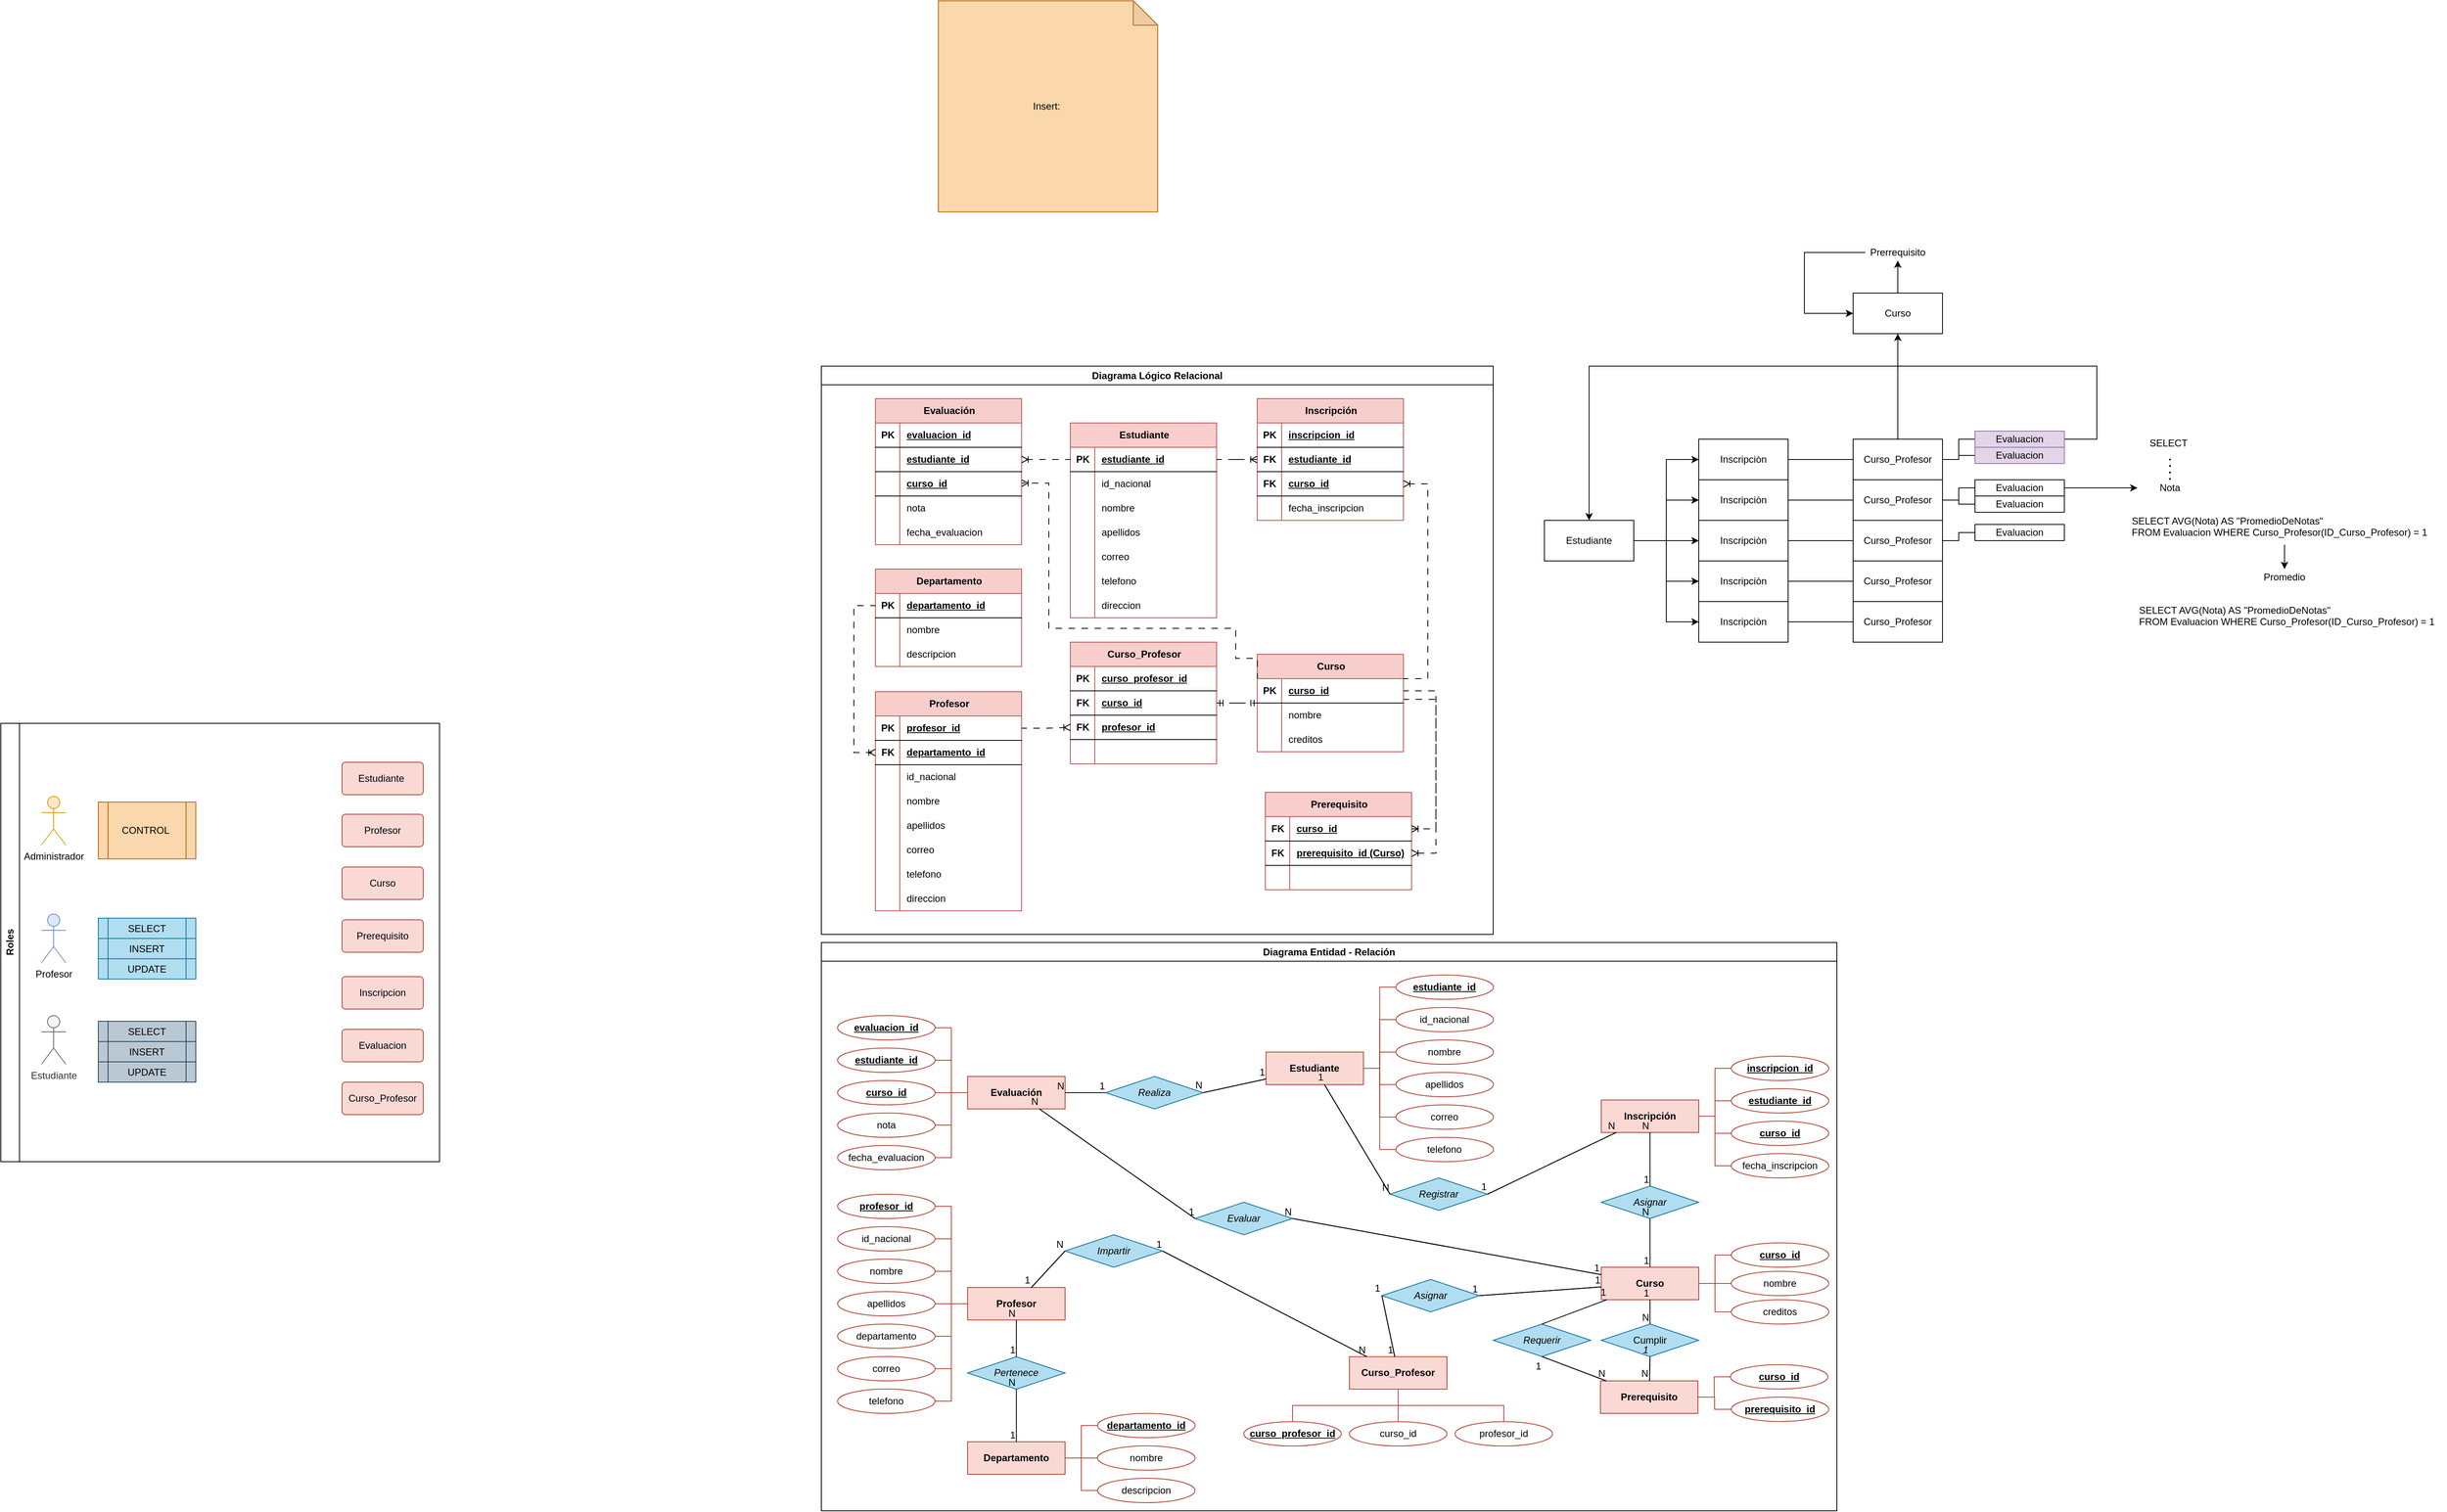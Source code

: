 <mxfile version="25.0.1">
  <diagram name="Página-1" id="Hu1RpbqM-3y1SFzPW29S">
    <mxGraphModel dx="3854" dy="2449" grid="1" gridSize="10" guides="1" tooltips="1" connect="1" arrows="1" fold="1" page="1" pageScale="1" pageWidth="827" pageHeight="1169" math="0" shadow="0">
      <root>
        <mxCell id="0" />
        <mxCell id="1" parent="0" />
        <mxCell id="tVakCNewuX55BOLKWGS_-75" style="edgeStyle=orthogonalEdgeStyle;rounded=0;orthogonalLoop=1;jettySize=auto;html=1;entryX=1;entryY=0.5;entryDx=0;entryDy=0;endArrow=ERone;endFill=0;startArrow=ERoneToMany;startFill=0;" parent="1" target="tVakCNewuX55BOLKWGS_-2" edge="1">
          <mxGeometry relative="1" as="geometry" />
        </mxCell>
        <mxCell id="tVakCNewuX55BOLKWGS_-76" style="edgeStyle=orthogonalEdgeStyle;rounded=0;orthogonalLoop=1;jettySize=auto;html=1;entryX=1;entryY=0.5;entryDx=0;entryDy=0;endArrow=ERone;endFill=0;startArrow=ERone;startFill=0;" parent="1" target="tVakCNewuX55BOLKWGS_-15" edge="1">
          <mxGeometry relative="1" as="geometry" />
        </mxCell>
        <mxCell id="tVakCNewuX55BOLKWGS_-77" style="edgeStyle=orthogonalEdgeStyle;rounded=0;orthogonalLoop=1;jettySize=auto;html=1;endArrow=ERone;endFill=0;startArrow=ERone;startFill=0;" parent="1" target="tVakCNewuX55BOLKWGS_-15" edge="1">
          <mxGeometry relative="1" as="geometry" />
        </mxCell>
        <mxCell id="tVakCNewuX55BOLKWGS_-78" style="edgeStyle=orthogonalEdgeStyle;rounded=0;orthogonalLoop=1;jettySize=auto;html=1;entryX=0;entryY=0.5;entryDx=0;entryDy=0;endArrow=ERone;endFill=0;startArrow=ERoneToMany;startFill=0;" parent="1" target="tVakCNewuX55BOLKWGS_-2" edge="1">
          <mxGeometry relative="1" as="geometry" />
        </mxCell>
        <mxCell id="tVakCNewuX55BOLKWGS_-80" value="Insert:&amp;nbsp;" style="shape=note;whiteSpace=wrap;html=1;backgroundOutline=1;darkOpacity=0.05;fillColor=#fad7ac;strokeColor=#b46504;" parent="1" vertex="1">
          <mxGeometry x="144" y="-510" width="270" height="260" as="geometry" />
        </mxCell>
        <mxCell id="IsDlNpFLp2fR5QmGu0Rg-20" value="" style="edgeStyle=orthogonalEdgeStyle;rounded=0;orthogonalLoop=1;jettySize=auto;html=1;" parent="1" source="IsDlNpFLp2fR5QmGu0Rg-18" target="IsDlNpFLp2fR5QmGu0Rg-19" edge="1">
          <mxGeometry relative="1" as="geometry" />
        </mxCell>
        <mxCell id="IsDlNpFLp2fR5QmGu0Rg-25" style="edgeStyle=orthogonalEdgeStyle;rounded=0;orthogonalLoop=1;jettySize=auto;html=1;entryX=0;entryY=0.5;entryDx=0;entryDy=0;" parent="1" source="IsDlNpFLp2fR5QmGu0Rg-18" target="IsDlNpFLp2fR5QmGu0Rg-21" edge="1">
          <mxGeometry relative="1" as="geometry" />
        </mxCell>
        <mxCell id="IsDlNpFLp2fR5QmGu0Rg-26" style="edgeStyle=orthogonalEdgeStyle;rounded=0;orthogonalLoop=1;jettySize=auto;html=1;entryX=0;entryY=0.5;entryDx=0;entryDy=0;" parent="1" source="IsDlNpFLp2fR5QmGu0Rg-18" target="IsDlNpFLp2fR5QmGu0Rg-23" edge="1">
          <mxGeometry relative="1" as="geometry" />
        </mxCell>
        <mxCell id="IsDlNpFLp2fR5QmGu0Rg-27" style="edgeStyle=orthogonalEdgeStyle;rounded=0;orthogonalLoop=1;jettySize=auto;html=1;entryX=0;entryY=0.5;entryDx=0;entryDy=0;" parent="1" source="IsDlNpFLp2fR5QmGu0Rg-18" target="IsDlNpFLp2fR5QmGu0Rg-24" edge="1">
          <mxGeometry relative="1" as="geometry" />
        </mxCell>
        <mxCell id="IsDlNpFLp2fR5QmGu0Rg-28" style="edgeStyle=orthogonalEdgeStyle;rounded=0;orthogonalLoop=1;jettySize=auto;html=1;entryX=0;entryY=0.5;entryDx=0;entryDy=0;" parent="1" source="IsDlNpFLp2fR5QmGu0Rg-18" target="IsDlNpFLp2fR5QmGu0Rg-22" edge="1">
          <mxGeometry relative="1" as="geometry" />
        </mxCell>
        <mxCell id="IsDlNpFLp2fR5QmGu0Rg-18" value="Estudiante" style="html=1;whiteSpace=wrap;" parent="1" vertex="1">
          <mxGeometry x="890" y="130" width="110" height="50" as="geometry" />
        </mxCell>
        <mxCell id="IsDlNpFLp2fR5QmGu0Rg-36" style="edgeStyle=orthogonalEdgeStyle;rounded=0;orthogonalLoop=1;jettySize=auto;html=1;entryX=0;entryY=0.5;entryDx=0;entryDy=0;endArrow=none;endFill=0;" parent="1" source="IsDlNpFLp2fR5QmGu0Rg-19" target="IsDlNpFLp2fR5QmGu0Rg-32" edge="1">
          <mxGeometry relative="1" as="geometry" />
        </mxCell>
        <mxCell id="IsDlNpFLp2fR5QmGu0Rg-19" value="Inscripciòn" style="html=1;whiteSpace=wrap;" parent="1" vertex="1">
          <mxGeometry x="1080" y="130" width="110" height="50" as="geometry" />
        </mxCell>
        <mxCell id="IsDlNpFLp2fR5QmGu0Rg-38" style="edgeStyle=orthogonalEdgeStyle;rounded=0;orthogonalLoop=1;jettySize=auto;html=1;entryX=0;entryY=0.5;entryDx=0;entryDy=0;endArrow=none;endFill=0;" parent="1" source="IsDlNpFLp2fR5QmGu0Rg-21" target="IsDlNpFLp2fR5QmGu0Rg-34" edge="1">
          <mxGeometry relative="1" as="geometry" />
        </mxCell>
        <mxCell id="IsDlNpFLp2fR5QmGu0Rg-21" value="Inscripciòn" style="html=1;whiteSpace=wrap;" parent="1" vertex="1">
          <mxGeometry x="1080" y="230" width="110" height="50" as="geometry" />
        </mxCell>
        <mxCell id="IsDlNpFLp2fR5QmGu0Rg-30" value="" style="edgeStyle=orthogonalEdgeStyle;rounded=0;orthogonalLoop=1;jettySize=auto;html=1;endArrow=none;endFill=0;" parent="1" source="IsDlNpFLp2fR5QmGu0Rg-22" target="IsDlNpFLp2fR5QmGu0Rg-29" edge="1">
          <mxGeometry relative="1" as="geometry" />
        </mxCell>
        <mxCell id="IsDlNpFLp2fR5QmGu0Rg-22" value="Inscripciòn" style="html=1;whiteSpace=wrap;" parent="1" vertex="1">
          <mxGeometry x="1080" y="30" width="110" height="50" as="geometry" />
        </mxCell>
        <mxCell id="IsDlNpFLp2fR5QmGu0Rg-37" style="edgeStyle=orthogonalEdgeStyle;rounded=0;orthogonalLoop=1;jettySize=auto;html=1;entryX=0;entryY=0.5;entryDx=0;entryDy=0;endArrow=none;endFill=0;" parent="1" source="IsDlNpFLp2fR5QmGu0Rg-23" target="IsDlNpFLp2fR5QmGu0Rg-33" edge="1">
          <mxGeometry relative="1" as="geometry" />
        </mxCell>
        <mxCell id="IsDlNpFLp2fR5QmGu0Rg-23" value="Inscripciòn" style="html=1;whiteSpace=wrap;" parent="1" vertex="1">
          <mxGeometry x="1080" y="180" width="110" height="50" as="geometry" />
        </mxCell>
        <mxCell id="IsDlNpFLp2fR5QmGu0Rg-35" style="edgeStyle=orthogonalEdgeStyle;rounded=0;orthogonalLoop=1;jettySize=auto;html=1;entryX=0;entryY=0.5;entryDx=0;entryDy=0;endArrow=none;endFill=0;" parent="1" source="IsDlNpFLp2fR5QmGu0Rg-24" target="IsDlNpFLp2fR5QmGu0Rg-31" edge="1">
          <mxGeometry relative="1" as="geometry" />
        </mxCell>
        <mxCell id="IsDlNpFLp2fR5QmGu0Rg-24" value="Inscripciòn" style="html=1;whiteSpace=wrap;" parent="1" vertex="1">
          <mxGeometry x="1080" y="80" width="110" height="50" as="geometry" />
        </mxCell>
        <mxCell id="IsDlNpFLp2fR5QmGu0Rg-40" value="" style="edgeStyle=orthogonalEdgeStyle;rounded=0;orthogonalLoop=1;jettySize=auto;html=1;endArrow=baseDash;endFill=0;" parent="1" source="IsDlNpFLp2fR5QmGu0Rg-29" target="IsDlNpFLp2fR5QmGu0Rg-39" edge="1">
          <mxGeometry relative="1" as="geometry" />
        </mxCell>
        <mxCell id="IsDlNpFLp2fR5QmGu0Rg-56" style="edgeStyle=orthogonalEdgeStyle;rounded=0;orthogonalLoop=1;jettySize=auto;html=1;entryX=0.5;entryY=1;entryDx=0;entryDy=0;" parent="1" source="IsDlNpFLp2fR5QmGu0Rg-29" target="IsDlNpFLp2fR5QmGu0Rg-55" edge="1">
          <mxGeometry relative="1" as="geometry" />
        </mxCell>
        <mxCell id="IsDlNpFLp2fR5QmGu0Rg-29" value="Curso_Profesor" style="html=1;whiteSpace=wrap;" parent="1" vertex="1">
          <mxGeometry x="1270" y="30" width="110" height="50" as="geometry" />
        </mxCell>
        <mxCell id="IsDlNpFLp2fR5QmGu0Rg-31" value="Curso_Profesor" style="html=1;whiteSpace=wrap;" parent="1" vertex="1">
          <mxGeometry x="1270" y="80" width="110" height="50" as="geometry" />
        </mxCell>
        <mxCell id="IsDlNpFLp2fR5QmGu0Rg-32" value="Curso_Profesor" style="html=1;whiteSpace=wrap;" parent="1" vertex="1">
          <mxGeometry x="1270" y="130" width="110" height="50" as="geometry" />
        </mxCell>
        <mxCell id="IsDlNpFLp2fR5QmGu0Rg-33" value="Curso_Profesor" style="html=1;whiteSpace=wrap;" parent="1" vertex="1">
          <mxGeometry x="1270" y="180" width="110" height="50" as="geometry" />
        </mxCell>
        <mxCell id="IsDlNpFLp2fR5QmGu0Rg-34" value="Curso_Profesor" style="html=1;whiteSpace=wrap;" parent="1" vertex="1">
          <mxGeometry x="1270" y="230" width="110" height="50" as="geometry" />
        </mxCell>
        <mxCell id="IsDlNpFLp2fR5QmGu0Rg-51" style="edgeStyle=orthogonalEdgeStyle;rounded=0;orthogonalLoop=1;jettySize=auto;html=1;entryX=0.5;entryY=0;entryDx=0;entryDy=0;exitX=1;exitY=0.5;exitDx=0;exitDy=0;" parent="1" source="IsDlNpFLp2fR5QmGu0Rg-39" target="IsDlNpFLp2fR5QmGu0Rg-18" edge="1">
          <mxGeometry relative="1" as="geometry">
            <Array as="points">
              <mxPoint x="1570" y="30" />
              <mxPoint x="1570" y="-60" />
              <mxPoint x="945" y="-60" />
            </Array>
          </mxGeometry>
        </mxCell>
        <mxCell id="IsDlNpFLp2fR5QmGu0Rg-39" value="Evaluacion" style="html=1;whiteSpace=wrap;fillColor=#e1d5e7;strokeColor=#9673a6;" parent="1" vertex="1">
          <mxGeometry x="1420" y="20" width="110" height="20" as="geometry" />
        </mxCell>
        <mxCell id="IsDlNpFLp2fR5QmGu0Rg-41" value="" style="edgeStyle=orthogonalEdgeStyle;rounded=0;orthogonalLoop=1;jettySize=auto;html=1;endArrow=baseDash;endFill=0;exitX=1;exitY=0.5;exitDx=0;exitDy=0;" parent="1" source="IsDlNpFLp2fR5QmGu0Rg-29" target="IsDlNpFLp2fR5QmGu0Rg-42" edge="1">
          <mxGeometry relative="1" as="geometry">
            <mxPoint x="1390" y="65" as="sourcePoint" />
          </mxGeometry>
        </mxCell>
        <mxCell id="IsDlNpFLp2fR5QmGu0Rg-42" value="Evaluacion" style="html=1;whiteSpace=wrap;fillColor=#e1d5e7;strokeColor=#9673a6;" parent="1" vertex="1">
          <mxGeometry x="1420" y="40" width="110" height="20" as="geometry" />
        </mxCell>
        <mxCell id="IsDlNpFLp2fR5QmGu0Rg-43" value="" style="edgeStyle=orthogonalEdgeStyle;rounded=0;orthogonalLoop=1;jettySize=auto;html=1;endArrow=baseDash;endFill=0;exitX=1;exitY=0.5;exitDx=0;exitDy=0;" parent="1" source="IsDlNpFLp2fR5QmGu0Rg-31" target="IsDlNpFLp2fR5QmGu0Rg-44" edge="1">
          <mxGeometry relative="1" as="geometry">
            <mxPoint x="1400" y="75" as="sourcePoint" />
          </mxGeometry>
        </mxCell>
        <mxCell id="IsDlNpFLp2fR5QmGu0Rg-44" value="Evaluacion" style="html=1;whiteSpace=wrap;" parent="1" vertex="1">
          <mxGeometry x="1420" y="100" width="110" height="20" as="geometry" />
        </mxCell>
        <mxCell id="IsDlNpFLp2fR5QmGu0Rg-45" value="" style="edgeStyle=orthogonalEdgeStyle;rounded=0;orthogonalLoop=1;jettySize=auto;html=1;endArrow=baseDash;endFill=0;exitX=1;exitY=0.5;exitDx=0;exitDy=0;" parent="1" source="IsDlNpFLp2fR5QmGu0Rg-31" target="IsDlNpFLp2fR5QmGu0Rg-46" edge="1">
          <mxGeometry relative="1" as="geometry">
            <mxPoint x="1410" y="85" as="sourcePoint" />
          </mxGeometry>
        </mxCell>
        <mxCell id="IsDlNpFLp2fR5QmGu0Rg-62" style="edgeStyle=orthogonalEdgeStyle;rounded=0;orthogonalLoop=1;jettySize=auto;html=1;" parent="1" source="IsDlNpFLp2fR5QmGu0Rg-46" target="IsDlNpFLp2fR5QmGu0Rg-61" edge="1">
          <mxGeometry relative="1" as="geometry" />
        </mxCell>
        <mxCell id="IsDlNpFLp2fR5QmGu0Rg-46" value="Evaluacion" style="html=1;whiteSpace=wrap;" parent="1" vertex="1">
          <mxGeometry x="1420" y="80" width="110" height="20" as="geometry" />
        </mxCell>
        <mxCell id="IsDlNpFLp2fR5QmGu0Rg-47" value="" style="edgeStyle=orthogonalEdgeStyle;rounded=0;orthogonalLoop=1;jettySize=auto;html=1;endArrow=baseDash;endFill=0;exitX=1;exitY=0.5;exitDx=0;exitDy=0;" parent="1" source="IsDlNpFLp2fR5QmGu0Rg-32" target="IsDlNpFLp2fR5QmGu0Rg-48" edge="1">
          <mxGeometry relative="1" as="geometry">
            <mxPoint x="1390" y="125" as="sourcePoint" />
          </mxGeometry>
        </mxCell>
        <mxCell id="IsDlNpFLp2fR5QmGu0Rg-48" value="Evaluacion" style="html=1;whiteSpace=wrap;" parent="1" vertex="1">
          <mxGeometry x="1420" y="135" width="110" height="20" as="geometry" />
        </mxCell>
        <mxCell id="IsDlNpFLp2fR5QmGu0Rg-58" style="edgeStyle=orthogonalEdgeStyle;rounded=0;orthogonalLoop=1;jettySize=auto;html=1;" parent="1" source="IsDlNpFLp2fR5QmGu0Rg-55" target="IsDlNpFLp2fR5QmGu0Rg-57" edge="1">
          <mxGeometry relative="1" as="geometry" />
        </mxCell>
        <mxCell id="IsDlNpFLp2fR5QmGu0Rg-55" value="Curso" style="html=1;whiteSpace=wrap;" parent="1" vertex="1">
          <mxGeometry x="1270" y="-150" width="110" height="50" as="geometry" />
        </mxCell>
        <mxCell id="IsDlNpFLp2fR5QmGu0Rg-59" style="edgeStyle=orthogonalEdgeStyle;rounded=0;orthogonalLoop=1;jettySize=auto;html=1;entryX=0;entryY=0.5;entryDx=0;entryDy=0;exitX=0;exitY=0.5;exitDx=0;exitDy=0;" parent="1" source="IsDlNpFLp2fR5QmGu0Rg-57" target="IsDlNpFLp2fR5QmGu0Rg-55" edge="1">
          <mxGeometry relative="1" as="geometry">
            <Array as="points">
              <mxPoint x="1210" y="-200" />
              <mxPoint x="1210" y="-125" />
            </Array>
          </mxGeometry>
        </mxCell>
        <UserObject label="Prerrequisito" placeholders="1" name="Variable" id="IsDlNpFLp2fR5QmGu0Rg-57">
          <mxCell style="text;html=1;strokeColor=none;fillColor=none;align=center;verticalAlign=middle;whiteSpace=wrap;overflow=hidden;" parent="1" vertex="1">
            <mxGeometry x="1285" y="-210" width="80" height="20" as="geometry" />
          </mxCell>
        </UserObject>
        <mxCell id="IsDlNpFLp2fR5QmGu0Rg-60" value="SELECT&amp;nbsp;" style="text;html=1;align=center;verticalAlign=middle;whiteSpace=wrap;rounded=0;" parent="1" vertex="1">
          <mxGeometry x="1630" y="20" width="60" height="30" as="geometry" />
        </mxCell>
        <UserObject label="Nota" placeholders="1" name="Variable" id="IsDlNpFLp2fR5QmGu0Rg-61">
          <mxCell style="text;html=1;strokeColor=none;fillColor=none;align=center;verticalAlign=middle;whiteSpace=wrap;overflow=hidden;" parent="1" vertex="1">
            <mxGeometry x="1620" y="80" width="80" height="20" as="geometry" />
          </mxCell>
        </UserObject>
        <mxCell id="IsDlNpFLp2fR5QmGu0Rg-63" value="" style="endArrow=none;dashed=1;html=1;dashPattern=1 3;strokeWidth=2;rounded=0;exitX=0.5;exitY=0;exitDx=0;exitDy=0;entryX=0.5;entryY=1;entryDx=0;entryDy=0;" parent="1" source="IsDlNpFLp2fR5QmGu0Rg-61" target="IsDlNpFLp2fR5QmGu0Rg-60" edge="1">
          <mxGeometry width="50" height="50" relative="1" as="geometry">
            <mxPoint x="1580" y="100" as="sourcePoint" />
            <mxPoint x="1630" y="50" as="targetPoint" />
          </mxGeometry>
        </mxCell>
        <mxCell id="IsDlNpFLp2fR5QmGu0Rg-66" style="edgeStyle=orthogonalEdgeStyle;rounded=0;orthogonalLoop=1;jettySize=auto;html=1;" parent="1" source="IsDlNpFLp2fR5QmGu0Rg-64" target="IsDlNpFLp2fR5QmGu0Rg-65" edge="1">
          <mxGeometry relative="1" as="geometry" />
        </mxCell>
        <mxCell id="IsDlNpFLp2fR5QmGu0Rg-64" value="SELECT AVG(Nota) AS &quot;PromedioDeNotas&quot;&lt;div&gt;FROM Evaluacion WHERE Curso_Profesor(ID_Curso_Profesor) = 1&lt;/div&gt;&lt;div&gt;&lt;br&gt;&lt;/div&gt;" style="text;html=1;align=left;verticalAlign=middle;whiteSpace=wrap;rounded=0;" parent="1" vertex="1">
          <mxGeometry x="1611" y="130" width="380" height="30" as="geometry" />
        </mxCell>
        <UserObject label="Promedio" placeholders="1" name="Variable" id="IsDlNpFLp2fR5QmGu0Rg-65">
          <mxCell style="text;html=1;strokeColor=none;fillColor=none;align=center;verticalAlign=middle;whiteSpace=wrap;overflow=hidden;" parent="1" vertex="1">
            <mxGeometry x="1761" y="190" width="80" height="20" as="geometry" />
          </mxCell>
        </UserObject>
        <mxCell id="IsDlNpFLp2fR5QmGu0Rg-67" value="SELECT AVG(Nota) AS &quot;PromedioDeNotas&quot;&lt;div&gt;FROM Evaluacion WHERE Curso_Profesor(ID_Curso_Profesor) = 1&lt;/div&gt;&lt;div&gt;&lt;br&gt;&lt;/div&gt;" style="text;html=1;align=left;verticalAlign=middle;whiteSpace=wrap;rounded=0;" parent="1" vertex="1">
          <mxGeometry x="1620" y="240" width="380" height="30" as="geometry" />
        </mxCell>
        <mxCell id="ZIFsrbRC7Q8bUAKaAm2p-65" value="Roles" style="swimlane;horizontal=0;whiteSpace=wrap;html=1;" parent="1" vertex="1">
          <mxGeometry x="-1010" y="380" width="540" height="540" as="geometry" />
        </mxCell>
        <mxCell id="ZIFsrbRC7Q8bUAKaAm2p-2" value="Profesor" style="shape=umlActor;verticalLabelPosition=bottom;verticalAlign=top;html=1;outlineConnect=0;fillColor=#dae8fc;strokeColor=#6c8ebf;" parent="ZIFsrbRC7Q8bUAKaAm2p-65" vertex="1">
          <mxGeometry x="50" y="235" width="30" height="60" as="geometry" />
        </mxCell>
        <mxCell id="ZIFsrbRC7Q8bUAKaAm2p-1" value="Estudiante" style="shape=umlActor;verticalLabelPosition=bottom;verticalAlign=top;html=1;outlineConnect=0;fillColor=#f5f5f5;fontColor=#333333;strokeColor=#666666;" parent="ZIFsrbRC7Q8bUAKaAm2p-65" vertex="1">
          <mxGeometry x="50" y="360" width="30" height="60" as="geometry" />
        </mxCell>
        <mxCell id="ZIFsrbRC7Q8bUAKaAm2p-3" value="Administrador" style="shape=umlActor;verticalLabelPosition=bottom;verticalAlign=top;html=1;outlineConnect=0;fillColor=#ffe6cc;strokeColor=#d79b00;" parent="ZIFsrbRC7Q8bUAKaAm2p-65" vertex="1">
          <mxGeometry x="50" y="90" width="30" height="60" as="geometry" />
        </mxCell>
        <mxCell id="L016ppqFMgIgHRWWo6kk-164" value="Estudiante&amp;nbsp;" style="rounded=1;arcSize=10;whiteSpace=wrap;html=1;align=center;fillColor=#fad9d5;strokeColor=#ae4132;" parent="ZIFsrbRC7Q8bUAKaAm2p-65" vertex="1">
          <mxGeometry x="420" y="48" width="100" height="40" as="geometry" />
        </mxCell>
        <mxCell id="L016ppqFMgIgHRWWo6kk-165" value="Profesor" style="rounded=1;arcSize=10;whiteSpace=wrap;html=1;align=center;fillColor=#fad9d5;strokeColor=#ae4132;" parent="ZIFsrbRC7Q8bUAKaAm2p-65" vertex="1">
          <mxGeometry x="420" y="112" width="100" height="40" as="geometry" />
        </mxCell>
        <mxCell id="L016ppqFMgIgHRWWo6kk-166" value="Curso" style="rounded=1;arcSize=10;whiteSpace=wrap;html=1;align=center;fillColor=#fad9d5;strokeColor=#ae4132;" parent="ZIFsrbRC7Q8bUAKaAm2p-65" vertex="1">
          <mxGeometry x="420" y="177" width="100" height="40" as="geometry" />
        </mxCell>
        <mxCell id="L016ppqFMgIgHRWWo6kk-167" value="Prerequisito" style="rounded=1;arcSize=10;whiteSpace=wrap;html=1;align=center;fillColor=#fad9d5;strokeColor=#ae4132;" parent="ZIFsrbRC7Q8bUAKaAm2p-65" vertex="1">
          <mxGeometry x="420" y="242" width="100" height="40" as="geometry" />
        </mxCell>
        <mxCell id="L016ppqFMgIgHRWWo6kk-168" value="Inscripcion" style="rounded=1;arcSize=10;whiteSpace=wrap;html=1;align=center;fillColor=#fad9d5;strokeColor=#ae4132;" parent="ZIFsrbRC7Q8bUAKaAm2p-65" vertex="1">
          <mxGeometry x="420" y="312" width="100" height="40" as="geometry" />
        </mxCell>
        <mxCell id="L016ppqFMgIgHRWWo6kk-169" value="Evaluacion" style="rounded=1;arcSize=10;whiteSpace=wrap;html=1;align=center;fillColor=#fad9d5;strokeColor=#ae4132;" parent="ZIFsrbRC7Q8bUAKaAm2p-65" vertex="1">
          <mxGeometry x="420" y="377" width="100" height="40" as="geometry" />
        </mxCell>
        <mxCell id="L016ppqFMgIgHRWWo6kk-170" value="Curso_Profesor" style="rounded=1;arcSize=10;whiteSpace=wrap;html=1;align=center;fillColor=#fad9d5;strokeColor=#ae4132;" parent="ZIFsrbRC7Q8bUAKaAm2p-65" vertex="1">
          <mxGeometry x="420" y="442" width="100" height="40" as="geometry" />
        </mxCell>
        <mxCell id="L016ppqFMgIgHRWWo6kk-171" value="SELECT" style="shape=process;whiteSpace=wrap;html=1;backgroundOutline=1;fillColor=#b1ddf0;strokeColor=#10739e;" parent="ZIFsrbRC7Q8bUAKaAm2p-65" vertex="1">
          <mxGeometry x="120" y="240" width="120" height="25" as="geometry" />
        </mxCell>
        <mxCell id="L016ppqFMgIgHRWWo6kk-172" value="CONTROL&amp;nbsp;" style="shape=process;whiteSpace=wrap;html=1;backgroundOutline=1;fillColor=#fad7ac;strokeColor=#b46504;" parent="ZIFsrbRC7Q8bUAKaAm2p-65" vertex="1">
          <mxGeometry x="120" y="97" width="120" height="70" as="geometry" />
        </mxCell>
        <mxCell id="L016ppqFMgIgHRWWo6kk-173" value="&lt;div&gt;SELECT&lt;/div&gt;" style="shape=process;whiteSpace=wrap;html=1;backgroundOutline=1;fillColor=#bac8d3;strokeColor=#23445d;" parent="ZIFsrbRC7Q8bUAKaAm2p-65" vertex="1">
          <mxGeometry x="120" y="367" width="120" height="25" as="geometry" />
        </mxCell>
        <mxCell id="L016ppqFMgIgHRWWo6kk-181" value="&lt;div&gt;UPDATE&lt;/div&gt;" style="shape=process;whiteSpace=wrap;html=1;backgroundOutline=1;fillColor=#bac8d3;strokeColor=#23445d;" parent="ZIFsrbRC7Q8bUAKaAm2p-65" vertex="1">
          <mxGeometry x="120" y="417" width="120" height="25" as="geometry" />
        </mxCell>
        <mxCell id="L016ppqFMgIgHRWWo6kk-180" value="&lt;div&gt;INSERT&lt;/div&gt;" style="shape=process;whiteSpace=wrap;html=1;backgroundOutline=1;fillColor=#bac8d3;strokeColor=#23445d;" parent="ZIFsrbRC7Q8bUAKaAm2p-65" vertex="1">
          <mxGeometry x="120" y="392" width="120" height="25" as="geometry" />
        </mxCell>
        <mxCell id="L016ppqFMgIgHRWWo6kk-185" value="&lt;div&gt;UPDATE&lt;/div&gt;" style="shape=process;whiteSpace=wrap;html=1;backgroundOutline=1;fillColor=#b1ddf0;strokeColor=#10739e;" parent="ZIFsrbRC7Q8bUAKaAm2p-65" vertex="1">
          <mxGeometry x="120" y="290" width="120" height="25" as="geometry" />
        </mxCell>
        <mxCell id="L016ppqFMgIgHRWWo6kk-184" value="INSERT" style="shape=process;whiteSpace=wrap;html=1;backgroundOutline=1;fillColor=#b1ddf0;strokeColor=#10739e;" parent="ZIFsrbRC7Q8bUAKaAm2p-65" vertex="1">
          <mxGeometry x="120" y="265" width="120" height="25" as="geometry" />
        </mxCell>
        <mxCell id="ZIFsrbRC7Q8bUAKaAm2p-66" value="Diagrama Lógico Relacional" style="swimlane;html=1;whiteSpace=wrap;" parent="1" vertex="1">
          <mxGeometry y="-60" width="827" height="700" as="geometry" />
        </mxCell>
        <mxCell id="tVakCNewuX55BOLKWGS_-1" value="Estudiante" style="shape=table;startSize=30;container=1;collapsible=1;childLayout=tableLayout;fixedRows=1;rowLines=0;fontStyle=1;align=center;resizeLast=1;html=1;fillColor=#f8cecc;strokeColor=#b85450;" parent="ZIFsrbRC7Q8bUAKaAm2p-66" vertex="1">
          <mxGeometry x="306.5" y="70" width="180" height="240" as="geometry" />
        </mxCell>
        <mxCell id="tVakCNewuX55BOLKWGS_-2" value="" style="shape=tableRow;horizontal=0;startSize=0;swimlaneHead=0;swimlaneBody=0;fillColor=none;collapsible=0;dropTarget=0;points=[[0,0.5],[1,0.5]];portConstraint=eastwest;top=0;left=0;right=0;bottom=1;" parent="tVakCNewuX55BOLKWGS_-1" vertex="1">
          <mxGeometry y="30" width="180" height="30" as="geometry" />
        </mxCell>
        <mxCell id="tVakCNewuX55BOLKWGS_-3" value="PK" style="shape=partialRectangle;connectable=0;fillColor=none;top=0;left=0;bottom=0;right=0;fontStyle=1;overflow=hidden;whiteSpace=wrap;html=1;" parent="tVakCNewuX55BOLKWGS_-2" vertex="1">
          <mxGeometry width="30" height="30" as="geometry">
            <mxRectangle width="30" height="30" as="alternateBounds" />
          </mxGeometry>
        </mxCell>
        <mxCell id="tVakCNewuX55BOLKWGS_-4" value="estudiante_id" style="shape=partialRectangle;connectable=0;fillColor=none;top=0;left=0;bottom=0;right=0;align=left;spacingLeft=6;fontStyle=5;overflow=hidden;whiteSpace=wrap;html=1;" parent="tVakCNewuX55BOLKWGS_-2" vertex="1">
          <mxGeometry x="30" width="150" height="30" as="geometry">
            <mxRectangle width="150" height="30" as="alternateBounds" />
          </mxGeometry>
        </mxCell>
        <mxCell id="ZIFsrbRC7Q8bUAKaAm2p-4" style="shape=tableRow;horizontal=0;startSize=0;swimlaneHead=0;swimlaneBody=0;fillColor=none;collapsible=0;dropTarget=0;points=[[0,0.5],[1,0.5]];portConstraint=eastwest;top=0;left=0;right=0;bottom=0;" parent="tVakCNewuX55BOLKWGS_-1" vertex="1">
          <mxGeometry y="60" width="180" height="30" as="geometry" />
        </mxCell>
        <mxCell id="ZIFsrbRC7Q8bUAKaAm2p-5" style="shape=partialRectangle;connectable=0;fillColor=none;top=0;left=0;bottom=0;right=0;editable=1;overflow=hidden;whiteSpace=wrap;html=1;" parent="ZIFsrbRC7Q8bUAKaAm2p-4" vertex="1">
          <mxGeometry width="30" height="30" as="geometry">
            <mxRectangle width="30" height="30" as="alternateBounds" />
          </mxGeometry>
        </mxCell>
        <mxCell id="ZIFsrbRC7Q8bUAKaAm2p-6" value="id_nacional" style="shape=partialRectangle;connectable=0;fillColor=none;top=0;left=0;bottom=0;right=0;align=left;spacingLeft=6;overflow=hidden;whiteSpace=wrap;html=1;" parent="ZIFsrbRC7Q8bUAKaAm2p-4" vertex="1">
          <mxGeometry x="30" width="150" height="30" as="geometry">
            <mxRectangle width="150" height="30" as="alternateBounds" />
          </mxGeometry>
        </mxCell>
        <mxCell id="tVakCNewuX55BOLKWGS_-5" value="" style="shape=tableRow;horizontal=0;startSize=0;swimlaneHead=0;swimlaneBody=0;fillColor=none;collapsible=0;dropTarget=0;points=[[0,0.5],[1,0.5]];portConstraint=eastwest;top=0;left=0;right=0;bottom=0;" parent="tVakCNewuX55BOLKWGS_-1" vertex="1">
          <mxGeometry y="90" width="180" height="30" as="geometry" />
        </mxCell>
        <mxCell id="tVakCNewuX55BOLKWGS_-6" value="" style="shape=partialRectangle;connectable=0;fillColor=none;top=0;left=0;bottom=0;right=0;editable=1;overflow=hidden;whiteSpace=wrap;html=1;" parent="tVakCNewuX55BOLKWGS_-5" vertex="1">
          <mxGeometry width="30" height="30" as="geometry">
            <mxRectangle width="30" height="30" as="alternateBounds" />
          </mxGeometry>
        </mxCell>
        <mxCell id="tVakCNewuX55BOLKWGS_-7" value="nombre" style="shape=partialRectangle;connectable=0;fillColor=none;top=0;left=0;bottom=0;right=0;align=left;spacingLeft=6;overflow=hidden;whiteSpace=wrap;html=1;" parent="tVakCNewuX55BOLKWGS_-5" vertex="1">
          <mxGeometry x="30" width="150" height="30" as="geometry">
            <mxRectangle width="150" height="30" as="alternateBounds" />
          </mxGeometry>
        </mxCell>
        <mxCell id="tVakCNewuX55BOLKWGS_-8" value="" style="shape=tableRow;horizontal=0;startSize=0;swimlaneHead=0;swimlaneBody=0;fillColor=none;collapsible=0;dropTarget=0;points=[[0,0.5],[1,0.5]];portConstraint=eastwest;top=0;left=0;right=0;bottom=0;" parent="tVakCNewuX55BOLKWGS_-1" vertex="1">
          <mxGeometry y="120" width="180" height="30" as="geometry" />
        </mxCell>
        <mxCell id="tVakCNewuX55BOLKWGS_-9" value="" style="shape=partialRectangle;connectable=0;fillColor=none;top=0;left=0;bottom=0;right=0;editable=1;overflow=hidden;whiteSpace=wrap;html=1;" parent="tVakCNewuX55BOLKWGS_-8" vertex="1">
          <mxGeometry width="30" height="30" as="geometry">
            <mxRectangle width="30" height="30" as="alternateBounds" />
          </mxGeometry>
        </mxCell>
        <mxCell id="tVakCNewuX55BOLKWGS_-10" value="apellidos" style="shape=partialRectangle;connectable=0;fillColor=none;top=0;left=0;bottom=0;right=0;align=left;spacingLeft=6;overflow=hidden;whiteSpace=wrap;html=1;" parent="tVakCNewuX55BOLKWGS_-8" vertex="1">
          <mxGeometry x="30" width="150" height="30" as="geometry">
            <mxRectangle width="150" height="30" as="alternateBounds" />
          </mxGeometry>
        </mxCell>
        <mxCell id="tVakCNewuX55BOLKWGS_-11" value="" style="shape=tableRow;horizontal=0;startSize=0;swimlaneHead=0;swimlaneBody=0;fillColor=none;collapsible=0;dropTarget=0;points=[[0,0.5],[1,0.5]];portConstraint=eastwest;top=0;left=0;right=0;bottom=0;" parent="tVakCNewuX55BOLKWGS_-1" vertex="1">
          <mxGeometry y="150" width="180" height="30" as="geometry" />
        </mxCell>
        <mxCell id="tVakCNewuX55BOLKWGS_-12" value="" style="shape=partialRectangle;connectable=0;fillColor=none;top=0;left=0;bottom=0;right=0;editable=1;overflow=hidden;whiteSpace=wrap;html=1;" parent="tVakCNewuX55BOLKWGS_-11" vertex="1">
          <mxGeometry width="30" height="30" as="geometry">
            <mxRectangle width="30" height="30" as="alternateBounds" />
          </mxGeometry>
        </mxCell>
        <mxCell id="tVakCNewuX55BOLKWGS_-13" value="correo" style="shape=partialRectangle;connectable=0;fillColor=none;top=0;left=0;bottom=0;right=0;align=left;spacingLeft=6;overflow=hidden;whiteSpace=wrap;html=1;" parent="tVakCNewuX55BOLKWGS_-11" vertex="1">
          <mxGeometry x="30" width="150" height="30" as="geometry">
            <mxRectangle width="150" height="30" as="alternateBounds" />
          </mxGeometry>
        </mxCell>
        <mxCell id="tVakCNewuX55BOLKWGS_-72" style="shape=tableRow;horizontal=0;startSize=0;swimlaneHead=0;swimlaneBody=0;fillColor=none;collapsible=0;dropTarget=0;points=[[0,0.5],[1,0.5]];portConstraint=eastwest;top=0;left=0;right=0;bottom=0;" parent="tVakCNewuX55BOLKWGS_-1" vertex="1">
          <mxGeometry y="180" width="180" height="30" as="geometry" />
        </mxCell>
        <mxCell id="tVakCNewuX55BOLKWGS_-73" style="shape=partialRectangle;connectable=0;fillColor=none;top=0;left=0;bottom=0;right=0;editable=1;overflow=hidden;whiteSpace=wrap;html=1;" parent="tVakCNewuX55BOLKWGS_-72" vertex="1">
          <mxGeometry width="30" height="30" as="geometry">
            <mxRectangle width="30" height="30" as="alternateBounds" />
          </mxGeometry>
        </mxCell>
        <mxCell id="tVakCNewuX55BOLKWGS_-74" value="telefono" style="shape=partialRectangle;connectable=0;fillColor=none;top=0;left=0;bottom=0;right=0;align=left;spacingLeft=6;overflow=hidden;whiteSpace=wrap;html=1;" parent="tVakCNewuX55BOLKWGS_-72" vertex="1">
          <mxGeometry x="30" width="150" height="30" as="geometry">
            <mxRectangle width="150" height="30" as="alternateBounds" />
          </mxGeometry>
        </mxCell>
        <mxCell id="6CdOZbSs2Sm-QV4in4iD-1" style="shape=tableRow;horizontal=0;startSize=0;swimlaneHead=0;swimlaneBody=0;fillColor=none;collapsible=0;dropTarget=0;points=[[0,0.5],[1,0.5]];portConstraint=eastwest;top=0;left=0;right=0;bottom=0;" parent="tVakCNewuX55BOLKWGS_-1" vertex="1">
          <mxGeometry y="210" width="180" height="30" as="geometry" />
        </mxCell>
        <mxCell id="6CdOZbSs2Sm-QV4in4iD-2" style="shape=partialRectangle;connectable=0;fillColor=none;top=0;left=0;bottom=0;right=0;editable=1;overflow=hidden;whiteSpace=wrap;html=1;" parent="6CdOZbSs2Sm-QV4in4iD-1" vertex="1">
          <mxGeometry width="30" height="30" as="geometry">
            <mxRectangle width="30" height="30" as="alternateBounds" />
          </mxGeometry>
        </mxCell>
        <mxCell id="6CdOZbSs2Sm-QV4in4iD-3" value="direccion" style="shape=partialRectangle;connectable=0;fillColor=none;top=0;left=0;bottom=0;right=0;align=left;spacingLeft=6;overflow=hidden;whiteSpace=wrap;html=1;" parent="6CdOZbSs2Sm-QV4in4iD-1" vertex="1">
          <mxGeometry x="30" width="150" height="30" as="geometry">
            <mxRectangle width="150" height="30" as="alternateBounds" />
          </mxGeometry>
        </mxCell>
        <mxCell id="tVakCNewuX55BOLKWGS_-14" value="Curso_Profesor" style="shape=table;startSize=30;container=1;collapsible=1;childLayout=tableLayout;fixedRows=1;rowLines=0;fontStyle=1;align=center;resizeLast=1;html=1;fillColor=#f8cecc;strokeColor=#b85450;" parent="ZIFsrbRC7Q8bUAKaAm2p-66" vertex="1">
          <mxGeometry x="306.5" y="340" width="180" height="150" as="geometry" />
        </mxCell>
        <mxCell id="tVakCNewuX55BOLKWGS_-15" value="" style="shape=tableRow;horizontal=0;startSize=0;swimlaneHead=0;swimlaneBody=0;fillColor=none;collapsible=0;dropTarget=0;points=[[0,0.5],[1,0.5]];portConstraint=eastwest;top=0;left=0;right=0;bottom=1;" parent="tVakCNewuX55BOLKWGS_-14" vertex="1">
          <mxGeometry y="30" width="180" height="30" as="geometry" />
        </mxCell>
        <mxCell id="tVakCNewuX55BOLKWGS_-16" value="PK" style="shape=partialRectangle;connectable=0;fillColor=none;top=0;left=0;bottom=0;right=0;fontStyle=1;overflow=hidden;whiteSpace=wrap;html=1;" parent="tVakCNewuX55BOLKWGS_-15" vertex="1">
          <mxGeometry width="30" height="30" as="geometry">
            <mxRectangle width="30" height="30" as="alternateBounds" />
          </mxGeometry>
        </mxCell>
        <mxCell id="tVakCNewuX55BOLKWGS_-17" value="curso_profesor_id" style="shape=partialRectangle;connectable=0;fillColor=none;top=0;left=0;bottom=0;right=0;align=left;spacingLeft=6;fontStyle=5;overflow=hidden;whiteSpace=wrap;html=1;" parent="tVakCNewuX55BOLKWGS_-15" vertex="1">
          <mxGeometry x="30" width="150" height="30" as="geometry">
            <mxRectangle width="150" height="30" as="alternateBounds" />
          </mxGeometry>
        </mxCell>
        <mxCell id="L016ppqFMgIgHRWWo6kk-58" style="shape=tableRow;horizontal=0;startSize=0;swimlaneHead=0;swimlaneBody=0;fillColor=none;collapsible=0;dropTarget=0;points=[[0,0.5],[1,0.5]];portConstraint=eastwest;top=0;left=0;right=0;bottom=1;" parent="tVakCNewuX55BOLKWGS_-14" vertex="1">
          <mxGeometry y="60" width="180" height="30" as="geometry" />
        </mxCell>
        <mxCell id="L016ppqFMgIgHRWWo6kk-59" value="FK" style="shape=partialRectangle;connectable=0;fillColor=none;top=0;left=0;bottom=0;right=0;fontStyle=1;overflow=hidden;whiteSpace=wrap;html=1;" parent="L016ppqFMgIgHRWWo6kk-58" vertex="1">
          <mxGeometry width="30" height="30" as="geometry">
            <mxRectangle width="30" height="30" as="alternateBounds" />
          </mxGeometry>
        </mxCell>
        <mxCell id="L016ppqFMgIgHRWWo6kk-60" value="curso_id" style="shape=partialRectangle;connectable=0;fillColor=none;top=0;left=0;bottom=0;right=0;align=left;spacingLeft=6;fontStyle=5;overflow=hidden;whiteSpace=wrap;html=1;" parent="L016ppqFMgIgHRWWo6kk-58" vertex="1">
          <mxGeometry x="30" width="150" height="30" as="geometry">
            <mxRectangle width="150" height="30" as="alternateBounds" />
          </mxGeometry>
        </mxCell>
        <mxCell id="L016ppqFMgIgHRWWo6kk-55" style="shape=tableRow;horizontal=0;startSize=0;swimlaneHead=0;swimlaneBody=0;fillColor=none;collapsible=0;dropTarget=0;points=[[0,0.5],[1,0.5]];portConstraint=eastwest;top=0;left=0;right=0;bottom=1;" parent="tVakCNewuX55BOLKWGS_-14" vertex="1">
          <mxGeometry y="90" width="180" height="30" as="geometry" />
        </mxCell>
        <mxCell id="L016ppqFMgIgHRWWo6kk-56" value="FK" style="shape=partialRectangle;connectable=0;fillColor=none;top=0;left=0;bottom=0;right=0;fontStyle=1;overflow=hidden;whiteSpace=wrap;html=1;" parent="L016ppqFMgIgHRWWo6kk-55" vertex="1">
          <mxGeometry width="30" height="30" as="geometry">
            <mxRectangle width="30" height="30" as="alternateBounds" />
          </mxGeometry>
        </mxCell>
        <mxCell id="L016ppqFMgIgHRWWo6kk-57" value="profesor_id" style="shape=partialRectangle;connectable=0;fillColor=none;top=0;left=0;bottom=0;right=0;align=left;spacingLeft=6;fontStyle=5;overflow=hidden;whiteSpace=wrap;html=1;" parent="L016ppqFMgIgHRWWo6kk-55" vertex="1">
          <mxGeometry x="30" width="150" height="30" as="geometry">
            <mxRectangle width="150" height="30" as="alternateBounds" />
          </mxGeometry>
        </mxCell>
        <mxCell id="tVakCNewuX55BOLKWGS_-18" value="" style="shape=tableRow;horizontal=0;startSize=0;swimlaneHead=0;swimlaneBody=0;fillColor=none;collapsible=0;dropTarget=0;points=[[0,0.5],[1,0.5]];portConstraint=eastwest;top=0;left=0;right=0;bottom=0;" parent="tVakCNewuX55BOLKWGS_-14" vertex="1">
          <mxGeometry y="120" width="180" height="30" as="geometry" />
        </mxCell>
        <mxCell id="tVakCNewuX55BOLKWGS_-19" value="" style="shape=partialRectangle;connectable=0;fillColor=none;top=0;left=0;bottom=0;right=0;editable=1;overflow=hidden;whiteSpace=wrap;html=1;" parent="tVakCNewuX55BOLKWGS_-18" vertex="1">
          <mxGeometry width="30" height="30" as="geometry">
            <mxRectangle width="30" height="30" as="alternateBounds" />
          </mxGeometry>
        </mxCell>
        <mxCell id="tVakCNewuX55BOLKWGS_-20" value="" style="shape=partialRectangle;connectable=0;fillColor=none;top=0;left=0;bottom=0;right=0;align=left;spacingLeft=6;overflow=hidden;whiteSpace=wrap;html=1;" parent="tVakCNewuX55BOLKWGS_-18" vertex="1">
          <mxGeometry x="30" width="150" height="30" as="geometry">
            <mxRectangle width="150" height="30" as="alternateBounds" />
          </mxGeometry>
        </mxCell>
        <mxCell id="tVakCNewuX55BOLKWGS_-27" value="Profesor" style="shape=table;startSize=30;container=1;collapsible=1;childLayout=tableLayout;fixedRows=1;rowLines=0;fontStyle=1;align=center;resizeLast=1;html=1;fillColor=#f8cecc;strokeColor=#b85450;" parent="ZIFsrbRC7Q8bUAKaAm2p-66" vertex="1">
          <mxGeometry x="66.5" y="401" width="180" height="270" as="geometry" />
        </mxCell>
        <mxCell id="tVakCNewuX55BOLKWGS_-28" value="" style="shape=tableRow;horizontal=0;startSize=0;swimlaneHead=0;swimlaneBody=0;fillColor=none;collapsible=0;dropTarget=0;points=[[0,0.5],[1,0.5]];portConstraint=eastwest;top=0;left=0;right=0;bottom=1;" parent="tVakCNewuX55BOLKWGS_-27" vertex="1">
          <mxGeometry y="30" width="180" height="30" as="geometry" />
        </mxCell>
        <mxCell id="tVakCNewuX55BOLKWGS_-29" value="PK" style="shape=partialRectangle;connectable=0;fillColor=none;top=0;left=0;bottom=0;right=0;fontStyle=1;overflow=hidden;whiteSpace=wrap;html=1;" parent="tVakCNewuX55BOLKWGS_-28" vertex="1">
          <mxGeometry width="30" height="30" as="geometry">
            <mxRectangle width="30" height="30" as="alternateBounds" />
          </mxGeometry>
        </mxCell>
        <mxCell id="tVakCNewuX55BOLKWGS_-30" value="profesor_id" style="shape=partialRectangle;connectable=0;fillColor=none;top=0;left=0;bottom=0;right=0;align=left;spacingLeft=6;fontStyle=5;overflow=hidden;whiteSpace=wrap;html=1;" parent="tVakCNewuX55BOLKWGS_-28" vertex="1">
          <mxGeometry x="30" width="150" height="30" as="geometry">
            <mxRectangle width="150" height="30" as="alternateBounds" />
          </mxGeometry>
        </mxCell>
        <mxCell id="6CdOZbSs2Sm-QV4in4iD-17" style="shape=tableRow;horizontal=0;startSize=0;swimlaneHead=0;swimlaneBody=0;fillColor=none;collapsible=0;dropTarget=0;points=[[0,0.5],[1,0.5]];portConstraint=eastwest;top=0;left=0;right=0;bottom=1;" parent="tVakCNewuX55BOLKWGS_-27" vertex="1">
          <mxGeometry y="60" width="180" height="30" as="geometry" />
        </mxCell>
        <mxCell id="6CdOZbSs2Sm-QV4in4iD-18" value="FK" style="shape=partialRectangle;connectable=0;fillColor=none;top=0;left=0;bottom=0;right=0;fontStyle=1;overflow=hidden;whiteSpace=wrap;html=1;" parent="6CdOZbSs2Sm-QV4in4iD-17" vertex="1">
          <mxGeometry width="30" height="30" as="geometry">
            <mxRectangle width="30" height="30" as="alternateBounds" />
          </mxGeometry>
        </mxCell>
        <mxCell id="6CdOZbSs2Sm-QV4in4iD-19" value="departamento_id" style="shape=partialRectangle;connectable=0;fillColor=none;top=0;left=0;bottom=0;right=0;align=left;spacingLeft=6;fontStyle=5;overflow=hidden;whiteSpace=wrap;html=1;" parent="6CdOZbSs2Sm-QV4in4iD-17" vertex="1">
          <mxGeometry x="30" width="150" height="30" as="geometry">
            <mxRectangle width="150" height="30" as="alternateBounds" />
          </mxGeometry>
        </mxCell>
        <mxCell id="ZIFsrbRC7Q8bUAKaAm2p-7" style="shape=tableRow;horizontal=0;startSize=0;swimlaneHead=0;swimlaneBody=0;fillColor=none;collapsible=0;dropTarget=0;points=[[0,0.5],[1,0.5]];portConstraint=eastwest;top=0;left=0;right=0;bottom=0;" parent="tVakCNewuX55BOLKWGS_-27" vertex="1">
          <mxGeometry y="90" width="180" height="30" as="geometry" />
        </mxCell>
        <mxCell id="ZIFsrbRC7Q8bUAKaAm2p-8" style="shape=partialRectangle;connectable=0;fillColor=none;top=0;left=0;bottom=0;right=0;editable=1;overflow=hidden;whiteSpace=wrap;html=1;" parent="ZIFsrbRC7Q8bUAKaAm2p-7" vertex="1">
          <mxGeometry width="30" height="30" as="geometry">
            <mxRectangle width="30" height="30" as="alternateBounds" />
          </mxGeometry>
        </mxCell>
        <mxCell id="ZIFsrbRC7Q8bUAKaAm2p-9" value="id_nacional" style="shape=partialRectangle;connectable=0;fillColor=none;top=0;left=0;bottom=0;right=0;align=left;spacingLeft=6;overflow=hidden;whiteSpace=wrap;html=1;" parent="ZIFsrbRC7Q8bUAKaAm2p-7" vertex="1">
          <mxGeometry x="30" width="150" height="30" as="geometry">
            <mxRectangle width="150" height="30" as="alternateBounds" />
          </mxGeometry>
        </mxCell>
        <mxCell id="tVakCNewuX55BOLKWGS_-31" value="" style="shape=tableRow;horizontal=0;startSize=0;swimlaneHead=0;swimlaneBody=0;fillColor=none;collapsible=0;dropTarget=0;points=[[0,0.5],[1,0.5]];portConstraint=eastwest;top=0;left=0;right=0;bottom=0;" parent="tVakCNewuX55BOLKWGS_-27" vertex="1">
          <mxGeometry y="120" width="180" height="30" as="geometry" />
        </mxCell>
        <mxCell id="tVakCNewuX55BOLKWGS_-32" value="" style="shape=partialRectangle;connectable=0;fillColor=none;top=0;left=0;bottom=0;right=0;editable=1;overflow=hidden;whiteSpace=wrap;html=1;" parent="tVakCNewuX55BOLKWGS_-31" vertex="1">
          <mxGeometry width="30" height="30" as="geometry">
            <mxRectangle width="30" height="30" as="alternateBounds" />
          </mxGeometry>
        </mxCell>
        <mxCell id="tVakCNewuX55BOLKWGS_-33" value="nombre" style="shape=partialRectangle;connectable=0;fillColor=none;top=0;left=0;bottom=0;right=0;align=left;spacingLeft=6;overflow=hidden;whiteSpace=wrap;html=1;" parent="tVakCNewuX55BOLKWGS_-31" vertex="1">
          <mxGeometry x="30" width="150" height="30" as="geometry">
            <mxRectangle width="150" height="30" as="alternateBounds" />
          </mxGeometry>
        </mxCell>
        <mxCell id="ZIFsrbRC7Q8bUAKaAm2p-13" style="shape=tableRow;horizontal=0;startSize=0;swimlaneHead=0;swimlaneBody=0;fillColor=none;collapsible=0;dropTarget=0;points=[[0,0.5],[1,0.5]];portConstraint=eastwest;top=0;left=0;right=0;bottom=0;" parent="tVakCNewuX55BOLKWGS_-27" vertex="1">
          <mxGeometry y="150" width="180" height="30" as="geometry" />
        </mxCell>
        <mxCell id="ZIFsrbRC7Q8bUAKaAm2p-14" style="shape=partialRectangle;connectable=0;fillColor=none;top=0;left=0;bottom=0;right=0;editable=1;overflow=hidden;whiteSpace=wrap;html=1;" parent="ZIFsrbRC7Q8bUAKaAm2p-13" vertex="1">
          <mxGeometry width="30" height="30" as="geometry">
            <mxRectangle width="30" height="30" as="alternateBounds" />
          </mxGeometry>
        </mxCell>
        <mxCell id="ZIFsrbRC7Q8bUAKaAm2p-15" value="apellidos" style="shape=partialRectangle;connectable=0;fillColor=none;top=0;left=0;bottom=0;right=0;align=left;spacingLeft=6;overflow=hidden;whiteSpace=wrap;html=1;" parent="ZIFsrbRC7Q8bUAKaAm2p-13" vertex="1">
          <mxGeometry x="30" width="150" height="30" as="geometry">
            <mxRectangle width="150" height="30" as="alternateBounds" />
          </mxGeometry>
        </mxCell>
        <mxCell id="tVakCNewuX55BOLKWGS_-37" value="" style="shape=tableRow;horizontal=0;startSize=0;swimlaneHead=0;swimlaneBody=0;fillColor=none;collapsible=0;dropTarget=0;points=[[0,0.5],[1,0.5]];portConstraint=eastwest;top=0;left=0;right=0;bottom=0;" parent="tVakCNewuX55BOLKWGS_-27" vertex="1">
          <mxGeometry y="180" width="180" height="30" as="geometry" />
        </mxCell>
        <mxCell id="tVakCNewuX55BOLKWGS_-38" value="" style="shape=partialRectangle;connectable=0;fillColor=none;top=0;left=0;bottom=0;right=0;editable=1;overflow=hidden;whiteSpace=wrap;html=1;" parent="tVakCNewuX55BOLKWGS_-37" vertex="1">
          <mxGeometry width="30" height="30" as="geometry">
            <mxRectangle width="30" height="30" as="alternateBounds" />
          </mxGeometry>
        </mxCell>
        <mxCell id="tVakCNewuX55BOLKWGS_-39" value="correo" style="shape=partialRectangle;connectable=0;fillColor=none;top=0;left=0;bottom=0;right=0;align=left;spacingLeft=6;overflow=hidden;whiteSpace=wrap;html=1;" parent="tVakCNewuX55BOLKWGS_-37" vertex="1">
          <mxGeometry x="30" width="150" height="30" as="geometry">
            <mxRectangle width="150" height="30" as="alternateBounds" />
          </mxGeometry>
        </mxCell>
        <mxCell id="ZIFsrbRC7Q8bUAKaAm2p-16" style="shape=tableRow;horizontal=0;startSize=0;swimlaneHead=0;swimlaneBody=0;fillColor=none;collapsible=0;dropTarget=0;points=[[0,0.5],[1,0.5]];portConstraint=eastwest;top=0;left=0;right=0;bottom=0;" parent="tVakCNewuX55BOLKWGS_-27" vertex="1">
          <mxGeometry y="210" width="180" height="30" as="geometry" />
        </mxCell>
        <mxCell id="ZIFsrbRC7Q8bUAKaAm2p-17" style="shape=partialRectangle;connectable=0;fillColor=none;top=0;left=0;bottom=0;right=0;editable=1;overflow=hidden;whiteSpace=wrap;html=1;" parent="ZIFsrbRC7Q8bUAKaAm2p-16" vertex="1">
          <mxGeometry width="30" height="30" as="geometry">
            <mxRectangle width="30" height="30" as="alternateBounds" />
          </mxGeometry>
        </mxCell>
        <mxCell id="ZIFsrbRC7Q8bUAKaAm2p-18" value="telefono" style="shape=partialRectangle;connectable=0;fillColor=none;top=0;left=0;bottom=0;right=0;align=left;spacingLeft=6;overflow=hidden;whiteSpace=wrap;html=1;" parent="ZIFsrbRC7Q8bUAKaAm2p-16" vertex="1">
          <mxGeometry x="30" width="150" height="30" as="geometry">
            <mxRectangle width="150" height="30" as="alternateBounds" />
          </mxGeometry>
        </mxCell>
        <mxCell id="6CdOZbSs2Sm-QV4in4iD-4" style="shape=tableRow;horizontal=0;startSize=0;swimlaneHead=0;swimlaneBody=0;fillColor=none;collapsible=0;dropTarget=0;points=[[0,0.5],[1,0.5]];portConstraint=eastwest;top=0;left=0;right=0;bottom=0;" parent="tVakCNewuX55BOLKWGS_-27" vertex="1">
          <mxGeometry y="240" width="180" height="30" as="geometry" />
        </mxCell>
        <mxCell id="6CdOZbSs2Sm-QV4in4iD-5" style="shape=partialRectangle;connectable=0;fillColor=none;top=0;left=0;bottom=0;right=0;editable=1;overflow=hidden;whiteSpace=wrap;html=1;" parent="6CdOZbSs2Sm-QV4in4iD-4" vertex="1">
          <mxGeometry width="30" height="30" as="geometry">
            <mxRectangle width="30" height="30" as="alternateBounds" />
          </mxGeometry>
        </mxCell>
        <mxCell id="6CdOZbSs2Sm-QV4in4iD-6" value="direccion" style="shape=partialRectangle;connectable=0;fillColor=none;top=0;left=0;bottom=0;right=0;align=left;spacingLeft=6;overflow=hidden;whiteSpace=wrap;html=1;" parent="6CdOZbSs2Sm-QV4in4iD-4" vertex="1">
          <mxGeometry x="30" width="150" height="30" as="geometry">
            <mxRectangle width="150" height="30" as="alternateBounds" />
          </mxGeometry>
        </mxCell>
        <mxCell id="tVakCNewuX55BOLKWGS_-40" value="Inscripción" style="shape=table;startSize=30;container=1;collapsible=1;childLayout=tableLayout;fixedRows=1;rowLines=0;fontStyle=1;align=center;resizeLast=1;html=1;fillColor=#f8cecc;strokeColor=#b85450;" parent="ZIFsrbRC7Q8bUAKaAm2p-66" vertex="1">
          <mxGeometry x="536.5" y="40" width="180" height="150" as="geometry" />
        </mxCell>
        <mxCell id="tVakCNewuX55BOLKWGS_-41" value="" style="shape=tableRow;horizontal=0;startSize=0;swimlaneHead=0;swimlaneBody=0;fillColor=none;collapsible=0;dropTarget=0;points=[[0,0.5],[1,0.5]];portConstraint=eastwest;top=0;left=0;right=0;bottom=1;" parent="tVakCNewuX55BOLKWGS_-40" vertex="1">
          <mxGeometry y="30" width="180" height="30" as="geometry" />
        </mxCell>
        <mxCell id="tVakCNewuX55BOLKWGS_-42" value="PK" style="shape=partialRectangle;connectable=0;fillColor=none;top=0;left=0;bottom=0;right=0;fontStyle=1;overflow=hidden;whiteSpace=wrap;html=1;" parent="tVakCNewuX55BOLKWGS_-41" vertex="1">
          <mxGeometry width="30" height="30" as="geometry">
            <mxRectangle width="30" height="30" as="alternateBounds" />
          </mxGeometry>
        </mxCell>
        <mxCell id="tVakCNewuX55BOLKWGS_-43" value="inscripcion_id" style="shape=partialRectangle;connectable=0;fillColor=none;top=0;left=0;bottom=0;right=0;align=left;spacingLeft=6;fontStyle=5;overflow=hidden;whiteSpace=wrap;html=1;" parent="tVakCNewuX55BOLKWGS_-41" vertex="1">
          <mxGeometry x="30" width="150" height="30" as="geometry">
            <mxRectangle width="150" height="30" as="alternateBounds" />
          </mxGeometry>
        </mxCell>
        <mxCell id="ZIFsrbRC7Q8bUAKaAm2p-38" style="shape=tableRow;horizontal=0;startSize=0;swimlaneHead=0;swimlaneBody=0;fillColor=none;collapsible=0;dropTarget=0;points=[[0,0.5],[1,0.5]];portConstraint=eastwest;top=0;left=0;right=0;bottom=1;" parent="tVakCNewuX55BOLKWGS_-40" vertex="1">
          <mxGeometry y="60" width="180" height="30" as="geometry" />
        </mxCell>
        <mxCell id="ZIFsrbRC7Q8bUAKaAm2p-39" value="FK" style="shape=partialRectangle;connectable=0;fillColor=none;top=0;left=0;bottom=0;right=0;fontStyle=1;overflow=hidden;whiteSpace=wrap;html=1;" parent="ZIFsrbRC7Q8bUAKaAm2p-38" vertex="1">
          <mxGeometry width="30" height="30" as="geometry">
            <mxRectangle width="30" height="30" as="alternateBounds" />
          </mxGeometry>
        </mxCell>
        <mxCell id="ZIFsrbRC7Q8bUAKaAm2p-40" value="estudiante_id" style="shape=partialRectangle;connectable=0;fillColor=none;top=0;left=0;bottom=0;right=0;align=left;spacingLeft=6;fontStyle=5;overflow=hidden;whiteSpace=wrap;html=1;" parent="ZIFsrbRC7Q8bUAKaAm2p-38" vertex="1">
          <mxGeometry x="30" width="150" height="30" as="geometry">
            <mxRectangle width="150" height="30" as="alternateBounds" />
          </mxGeometry>
        </mxCell>
        <mxCell id="ZIFsrbRC7Q8bUAKaAm2p-41" style="shape=tableRow;horizontal=0;startSize=0;swimlaneHead=0;swimlaneBody=0;fillColor=none;collapsible=0;dropTarget=0;points=[[0,0.5],[1,0.5]];portConstraint=eastwest;top=0;left=0;right=0;bottom=1;" parent="tVakCNewuX55BOLKWGS_-40" vertex="1">
          <mxGeometry y="90" width="180" height="30" as="geometry" />
        </mxCell>
        <mxCell id="ZIFsrbRC7Q8bUAKaAm2p-42" value="FK" style="shape=partialRectangle;connectable=0;fillColor=none;top=0;left=0;bottom=0;right=0;fontStyle=1;overflow=hidden;whiteSpace=wrap;html=1;" parent="ZIFsrbRC7Q8bUAKaAm2p-41" vertex="1">
          <mxGeometry width="30" height="30" as="geometry">
            <mxRectangle width="30" height="30" as="alternateBounds" />
          </mxGeometry>
        </mxCell>
        <mxCell id="ZIFsrbRC7Q8bUAKaAm2p-43" value="curso_id" style="shape=partialRectangle;connectable=0;fillColor=none;top=0;left=0;bottom=0;right=0;align=left;spacingLeft=6;fontStyle=5;overflow=hidden;whiteSpace=wrap;html=1;" parent="ZIFsrbRC7Q8bUAKaAm2p-41" vertex="1">
          <mxGeometry x="30" width="150" height="30" as="geometry">
            <mxRectangle width="150" height="30" as="alternateBounds" />
          </mxGeometry>
        </mxCell>
        <mxCell id="tVakCNewuX55BOLKWGS_-44" value="" style="shape=tableRow;horizontal=0;startSize=0;swimlaneHead=0;swimlaneBody=0;fillColor=none;collapsible=0;dropTarget=0;points=[[0,0.5],[1,0.5]];portConstraint=eastwest;top=0;left=0;right=0;bottom=0;" parent="tVakCNewuX55BOLKWGS_-40" vertex="1">
          <mxGeometry y="120" width="180" height="30" as="geometry" />
        </mxCell>
        <mxCell id="tVakCNewuX55BOLKWGS_-45" value="" style="shape=partialRectangle;connectable=0;fillColor=none;top=0;left=0;bottom=0;right=0;editable=1;overflow=hidden;whiteSpace=wrap;html=1;" parent="tVakCNewuX55BOLKWGS_-44" vertex="1">
          <mxGeometry width="30" height="30" as="geometry">
            <mxRectangle width="30" height="30" as="alternateBounds" />
          </mxGeometry>
        </mxCell>
        <mxCell id="tVakCNewuX55BOLKWGS_-46" value="fecha_inscripcion" style="shape=partialRectangle;connectable=0;fillColor=none;top=0;left=0;bottom=0;right=0;align=left;spacingLeft=6;overflow=hidden;whiteSpace=wrap;html=1;" parent="tVakCNewuX55BOLKWGS_-44" vertex="1">
          <mxGeometry x="30" width="150" height="30" as="geometry">
            <mxRectangle width="150" height="30" as="alternateBounds" />
          </mxGeometry>
        </mxCell>
        <mxCell id="tVakCNewuX55BOLKWGS_-53" value="Evaluación" style="shape=table;startSize=30;container=1;collapsible=1;childLayout=tableLayout;fixedRows=1;rowLines=0;fontStyle=1;align=center;resizeLast=1;html=1;fillColor=#f8cecc;strokeColor=#b85450;" parent="ZIFsrbRC7Q8bUAKaAm2p-66" vertex="1">
          <mxGeometry x="66.5" y="40" width="180" height="180" as="geometry" />
        </mxCell>
        <mxCell id="tVakCNewuX55BOLKWGS_-54" value="" style="shape=tableRow;horizontal=0;startSize=0;swimlaneHead=0;swimlaneBody=0;fillColor=none;collapsible=0;dropTarget=0;points=[[0,0.5],[1,0.5]];portConstraint=eastwest;top=0;left=0;right=0;bottom=1;" parent="tVakCNewuX55BOLKWGS_-53" vertex="1">
          <mxGeometry y="30" width="180" height="30" as="geometry" />
        </mxCell>
        <mxCell id="tVakCNewuX55BOLKWGS_-55" value="PK" style="shape=partialRectangle;connectable=0;fillColor=none;top=0;left=0;bottom=0;right=0;fontStyle=1;overflow=hidden;whiteSpace=wrap;html=1;" parent="tVakCNewuX55BOLKWGS_-54" vertex="1">
          <mxGeometry width="30" height="30" as="geometry">
            <mxRectangle width="30" height="30" as="alternateBounds" />
          </mxGeometry>
        </mxCell>
        <mxCell id="tVakCNewuX55BOLKWGS_-56" value="evaluacion_id" style="shape=partialRectangle;connectable=0;fillColor=none;top=0;left=0;bottom=0;right=0;align=left;spacingLeft=6;fontStyle=5;overflow=hidden;whiteSpace=wrap;html=1;" parent="tVakCNewuX55BOLKWGS_-54" vertex="1">
          <mxGeometry x="30" width="150" height="30" as="geometry">
            <mxRectangle width="150" height="30" as="alternateBounds" />
          </mxGeometry>
        </mxCell>
        <mxCell id="ZIFsrbRC7Q8bUAKaAm2p-44" style="shape=tableRow;horizontal=0;startSize=0;swimlaneHead=0;swimlaneBody=0;fillColor=none;collapsible=0;dropTarget=0;points=[[0,0.5],[1,0.5]];portConstraint=eastwest;top=0;left=0;right=0;bottom=1;" parent="tVakCNewuX55BOLKWGS_-53" vertex="1">
          <mxGeometry y="60" width="180" height="30" as="geometry" />
        </mxCell>
        <mxCell id="ZIFsrbRC7Q8bUAKaAm2p-45" style="shape=partialRectangle;connectable=0;fillColor=none;top=0;left=0;bottom=0;right=0;fontStyle=1;overflow=hidden;whiteSpace=wrap;html=1;" parent="ZIFsrbRC7Q8bUAKaAm2p-44" vertex="1">
          <mxGeometry width="30" height="30" as="geometry">
            <mxRectangle width="30" height="30" as="alternateBounds" />
          </mxGeometry>
        </mxCell>
        <mxCell id="ZIFsrbRC7Q8bUAKaAm2p-46" value="estudiante_id" style="shape=partialRectangle;connectable=0;fillColor=none;top=0;left=0;bottom=0;right=0;align=left;spacingLeft=6;fontStyle=5;overflow=hidden;whiteSpace=wrap;html=1;" parent="ZIFsrbRC7Q8bUAKaAm2p-44" vertex="1">
          <mxGeometry x="30" width="150" height="30" as="geometry">
            <mxRectangle width="150" height="30" as="alternateBounds" />
          </mxGeometry>
        </mxCell>
        <mxCell id="ZIFsrbRC7Q8bUAKaAm2p-47" style="shape=tableRow;horizontal=0;startSize=0;swimlaneHead=0;swimlaneBody=0;fillColor=none;collapsible=0;dropTarget=0;points=[[0,0.5],[1,0.5]];portConstraint=eastwest;top=0;left=0;right=0;bottom=1;" parent="tVakCNewuX55BOLKWGS_-53" vertex="1">
          <mxGeometry y="90" width="180" height="30" as="geometry" />
        </mxCell>
        <mxCell id="ZIFsrbRC7Q8bUAKaAm2p-48" style="shape=partialRectangle;connectable=0;fillColor=none;top=0;left=0;bottom=0;right=0;fontStyle=1;overflow=hidden;whiteSpace=wrap;html=1;" parent="ZIFsrbRC7Q8bUAKaAm2p-47" vertex="1">
          <mxGeometry width="30" height="30" as="geometry">
            <mxRectangle width="30" height="30" as="alternateBounds" />
          </mxGeometry>
        </mxCell>
        <mxCell id="ZIFsrbRC7Q8bUAKaAm2p-49" value="curso_id" style="shape=partialRectangle;connectable=0;fillColor=none;top=0;left=0;bottom=0;right=0;align=left;spacingLeft=6;fontStyle=5;overflow=hidden;whiteSpace=wrap;html=1;" parent="ZIFsrbRC7Q8bUAKaAm2p-47" vertex="1">
          <mxGeometry x="30" width="150" height="30" as="geometry">
            <mxRectangle width="150" height="30" as="alternateBounds" />
          </mxGeometry>
        </mxCell>
        <mxCell id="tVakCNewuX55BOLKWGS_-57" value="" style="shape=tableRow;horizontal=0;startSize=0;swimlaneHead=0;swimlaneBody=0;fillColor=none;collapsible=0;dropTarget=0;points=[[0,0.5],[1,0.5]];portConstraint=eastwest;top=0;left=0;right=0;bottom=0;" parent="tVakCNewuX55BOLKWGS_-53" vertex="1">
          <mxGeometry y="120" width="180" height="30" as="geometry" />
        </mxCell>
        <mxCell id="tVakCNewuX55BOLKWGS_-58" value="" style="shape=partialRectangle;connectable=0;fillColor=none;top=0;left=0;bottom=0;right=0;editable=1;overflow=hidden;whiteSpace=wrap;html=1;" parent="tVakCNewuX55BOLKWGS_-57" vertex="1">
          <mxGeometry width="30" height="30" as="geometry">
            <mxRectangle width="30" height="30" as="alternateBounds" />
          </mxGeometry>
        </mxCell>
        <mxCell id="tVakCNewuX55BOLKWGS_-59" value="nota" style="shape=partialRectangle;connectable=0;fillColor=none;top=0;left=0;bottom=0;right=0;align=left;spacingLeft=6;overflow=hidden;whiteSpace=wrap;html=1;" parent="tVakCNewuX55BOLKWGS_-57" vertex="1">
          <mxGeometry x="30" width="150" height="30" as="geometry">
            <mxRectangle width="150" height="30" as="alternateBounds" />
          </mxGeometry>
        </mxCell>
        <mxCell id="tVakCNewuX55BOLKWGS_-60" value="" style="shape=tableRow;horizontal=0;startSize=0;swimlaneHead=0;swimlaneBody=0;fillColor=none;collapsible=0;dropTarget=0;points=[[0,0.5],[1,0.5]];portConstraint=eastwest;top=0;left=0;right=0;bottom=0;" parent="tVakCNewuX55BOLKWGS_-53" vertex="1">
          <mxGeometry y="150" width="180" height="30" as="geometry" />
        </mxCell>
        <mxCell id="tVakCNewuX55BOLKWGS_-61" value="" style="shape=partialRectangle;connectable=0;fillColor=none;top=0;left=0;bottom=0;right=0;editable=1;overflow=hidden;whiteSpace=wrap;html=1;" parent="tVakCNewuX55BOLKWGS_-60" vertex="1">
          <mxGeometry width="30" height="30" as="geometry">
            <mxRectangle width="30" height="30" as="alternateBounds" />
          </mxGeometry>
        </mxCell>
        <mxCell id="tVakCNewuX55BOLKWGS_-62" value="fecha_evaluacion" style="shape=partialRectangle;connectable=0;fillColor=none;top=0;left=0;bottom=0;right=0;align=left;spacingLeft=6;overflow=hidden;whiteSpace=wrap;html=1;" parent="tVakCNewuX55BOLKWGS_-60" vertex="1">
          <mxGeometry x="30" width="150" height="30" as="geometry">
            <mxRectangle width="150" height="30" as="alternateBounds" />
          </mxGeometry>
        </mxCell>
        <mxCell id="IsDlNpFLp2fR5QmGu0Rg-1" value="Curso" style="shape=table;startSize=30;container=1;collapsible=1;childLayout=tableLayout;fixedRows=1;rowLines=0;fontStyle=1;align=center;resizeLast=1;html=1;fillColor=#f8cecc;strokeColor=#b85450;" parent="ZIFsrbRC7Q8bUAKaAm2p-66" vertex="1">
          <mxGeometry x="536.5" y="355" width="180" height="120" as="geometry" />
        </mxCell>
        <mxCell id="IsDlNpFLp2fR5QmGu0Rg-2" value="" style="shape=tableRow;horizontal=0;startSize=0;swimlaneHead=0;swimlaneBody=0;fillColor=none;collapsible=0;dropTarget=0;points=[[0,0.5],[1,0.5]];portConstraint=eastwest;top=0;left=0;right=0;bottom=1;" parent="IsDlNpFLp2fR5QmGu0Rg-1" vertex="1">
          <mxGeometry y="30" width="180" height="30" as="geometry" />
        </mxCell>
        <mxCell id="IsDlNpFLp2fR5QmGu0Rg-3" value="PK" style="shape=partialRectangle;connectable=0;fillColor=none;top=0;left=0;bottom=0;right=0;fontStyle=1;overflow=hidden;whiteSpace=wrap;html=1;" parent="IsDlNpFLp2fR5QmGu0Rg-2" vertex="1">
          <mxGeometry width="30" height="30" as="geometry">
            <mxRectangle width="30" height="30" as="alternateBounds" />
          </mxGeometry>
        </mxCell>
        <mxCell id="IsDlNpFLp2fR5QmGu0Rg-4" value="curso_id" style="shape=partialRectangle;connectable=0;fillColor=none;top=0;left=0;bottom=0;right=0;align=left;spacingLeft=6;fontStyle=5;overflow=hidden;whiteSpace=wrap;html=1;" parent="IsDlNpFLp2fR5QmGu0Rg-2" vertex="1">
          <mxGeometry x="30" width="150" height="30" as="geometry">
            <mxRectangle width="150" height="30" as="alternateBounds" />
          </mxGeometry>
        </mxCell>
        <mxCell id="IsDlNpFLp2fR5QmGu0Rg-5" value="" style="shape=tableRow;horizontal=0;startSize=0;swimlaneHead=0;swimlaneBody=0;fillColor=none;collapsible=0;dropTarget=0;points=[[0,0.5],[1,0.5]];portConstraint=eastwest;top=0;left=0;right=0;bottom=0;" parent="IsDlNpFLp2fR5QmGu0Rg-1" vertex="1">
          <mxGeometry y="60" width="180" height="30" as="geometry" />
        </mxCell>
        <mxCell id="IsDlNpFLp2fR5QmGu0Rg-6" value="" style="shape=partialRectangle;connectable=0;fillColor=none;top=0;left=0;bottom=0;right=0;editable=1;overflow=hidden;whiteSpace=wrap;html=1;" parent="IsDlNpFLp2fR5QmGu0Rg-5" vertex="1">
          <mxGeometry width="30" height="30" as="geometry">
            <mxRectangle width="30" height="30" as="alternateBounds" />
          </mxGeometry>
        </mxCell>
        <mxCell id="IsDlNpFLp2fR5QmGu0Rg-7" value="nombre" style="shape=partialRectangle;connectable=0;fillColor=none;top=0;left=0;bottom=0;right=0;align=left;spacingLeft=6;overflow=hidden;whiteSpace=wrap;html=1;" parent="IsDlNpFLp2fR5QmGu0Rg-5" vertex="1">
          <mxGeometry x="30" width="150" height="30" as="geometry">
            <mxRectangle width="150" height="30" as="alternateBounds" />
          </mxGeometry>
        </mxCell>
        <mxCell id="IsDlNpFLp2fR5QmGu0Rg-8" value="" style="shape=tableRow;horizontal=0;startSize=0;swimlaneHead=0;swimlaneBody=0;fillColor=none;collapsible=0;dropTarget=0;points=[[0,0.5],[1,0.5]];portConstraint=eastwest;top=0;left=0;right=0;bottom=0;" parent="IsDlNpFLp2fR5QmGu0Rg-1" vertex="1">
          <mxGeometry y="90" width="180" height="30" as="geometry" />
        </mxCell>
        <mxCell id="IsDlNpFLp2fR5QmGu0Rg-9" value="" style="shape=partialRectangle;connectable=0;fillColor=none;top=0;left=0;bottom=0;right=0;editable=1;overflow=hidden;whiteSpace=wrap;html=1;" parent="IsDlNpFLp2fR5QmGu0Rg-8" vertex="1">
          <mxGeometry width="30" height="30" as="geometry">
            <mxRectangle width="30" height="30" as="alternateBounds" />
          </mxGeometry>
        </mxCell>
        <mxCell id="IsDlNpFLp2fR5QmGu0Rg-10" value="creditos" style="shape=partialRectangle;connectable=0;fillColor=none;top=0;left=0;bottom=0;right=0;align=left;spacingLeft=6;overflow=hidden;whiteSpace=wrap;html=1;" parent="IsDlNpFLp2fR5QmGu0Rg-8" vertex="1">
          <mxGeometry x="30" width="150" height="30" as="geometry">
            <mxRectangle width="150" height="30" as="alternateBounds" />
          </mxGeometry>
        </mxCell>
        <mxCell id="ZIFsrbRC7Q8bUAKaAm2p-19" value="Prerequisito" style="shape=table;startSize=30;container=1;collapsible=1;childLayout=tableLayout;fixedRows=1;rowLines=0;fontStyle=1;align=center;resizeLast=1;html=1;fillColor=#f8cecc;strokeColor=#b85450;" parent="ZIFsrbRC7Q8bUAKaAm2p-66" vertex="1">
          <mxGeometry x="546.5" y="525" width="180" height="120" as="geometry" />
        </mxCell>
        <mxCell id="ZIFsrbRC7Q8bUAKaAm2p-20" value="" style="shape=tableRow;horizontal=0;startSize=0;swimlaneHead=0;swimlaneBody=0;fillColor=none;collapsible=0;dropTarget=0;points=[[0,0.5],[1,0.5]];portConstraint=eastwest;top=0;left=0;right=0;bottom=1;" parent="ZIFsrbRC7Q8bUAKaAm2p-19" vertex="1">
          <mxGeometry y="30" width="180" height="30" as="geometry" />
        </mxCell>
        <mxCell id="ZIFsrbRC7Q8bUAKaAm2p-21" value="FK" style="shape=partialRectangle;connectable=0;fillColor=none;top=0;left=0;bottom=0;right=0;fontStyle=1;overflow=hidden;whiteSpace=wrap;html=1;" parent="ZIFsrbRC7Q8bUAKaAm2p-20" vertex="1">
          <mxGeometry width="30" height="30" as="geometry">
            <mxRectangle width="30" height="30" as="alternateBounds" />
          </mxGeometry>
        </mxCell>
        <mxCell id="ZIFsrbRC7Q8bUAKaAm2p-22" value="curso_id" style="shape=partialRectangle;connectable=0;fillColor=none;top=0;left=0;bottom=0;right=0;align=left;spacingLeft=6;fontStyle=5;overflow=hidden;whiteSpace=wrap;html=1;" parent="ZIFsrbRC7Q8bUAKaAm2p-20" vertex="1">
          <mxGeometry x="30" width="150" height="30" as="geometry">
            <mxRectangle width="150" height="30" as="alternateBounds" />
          </mxGeometry>
        </mxCell>
        <mxCell id="ZIFsrbRC7Q8bUAKaAm2p-32" style="shape=tableRow;horizontal=0;startSize=0;swimlaneHead=0;swimlaneBody=0;fillColor=none;collapsible=0;dropTarget=0;points=[[0,0.5],[1,0.5]];portConstraint=eastwest;top=0;left=0;right=0;bottom=1;" parent="ZIFsrbRC7Q8bUAKaAm2p-19" vertex="1">
          <mxGeometry y="60" width="180" height="30" as="geometry" />
        </mxCell>
        <mxCell id="ZIFsrbRC7Q8bUAKaAm2p-33" value="FK" style="shape=partialRectangle;connectable=0;fillColor=none;top=0;left=0;bottom=0;right=0;fontStyle=1;overflow=hidden;whiteSpace=wrap;html=1;" parent="ZIFsrbRC7Q8bUAKaAm2p-32" vertex="1">
          <mxGeometry width="30" height="30" as="geometry">
            <mxRectangle width="30" height="30" as="alternateBounds" />
          </mxGeometry>
        </mxCell>
        <mxCell id="ZIFsrbRC7Q8bUAKaAm2p-34" value="prerequisito_id (Curso)" style="shape=partialRectangle;connectable=0;fillColor=none;top=0;left=0;bottom=0;right=0;align=left;spacingLeft=6;fontStyle=5;overflow=hidden;whiteSpace=wrap;html=1;" parent="ZIFsrbRC7Q8bUAKaAm2p-32" vertex="1">
          <mxGeometry x="30" width="150" height="30" as="geometry">
            <mxRectangle width="150" height="30" as="alternateBounds" />
          </mxGeometry>
        </mxCell>
        <mxCell id="ZIFsrbRC7Q8bUAKaAm2p-61" style="shape=tableRow;horizontal=0;startSize=0;swimlaneHead=0;swimlaneBody=0;fillColor=none;collapsible=0;dropTarget=0;points=[[0,0.5],[1,0.5]];portConstraint=eastwest;top=0;left=0;right=0;bottom=0;" parent="ZIFsrbRC7Q8bUAKaAm2p-19" vertex="1">
          <mxGeometry y="90" width="180" height="30" as="geometry" />
        </mxCell>
        <mxCell id="ZIFsrbRC7Q8bUAKaAm2p-62" style="shape=partialRectangle;connectable=0;fillColor=none;top=0;left=0;bottom=0;right=0;editable=1;overflow=hidden;whiteSpace=wrap;html=1;" parent="ZIFsrbRC7Q8bUAKaAm2p-61" vertex="1">
          <mxGeometry width="30" height="30" as="geometry">
            <mxRectangle width="30" height="30" as="alternateBounds" />
          </mxGeometry>
        </mxCell>
        <mxCell id="ZIFsrbRC7Q8bUAKaAm2p-63" style="shape=partialRectangle;connectable=0;fillColor=none;top=0;left=0;bottom=0;right=0;align=left;spacingLeft=6;overflow=hidden;whiteSpace=wrap;html=1;strokeColor=default;" parent="ZIFsrbRC7Q8bUAKaAm2p-61" vertex="1">
          <mxGeometry x="30" width="150" height="30" as="geometry">
            <mxRectangle width="150" height="30" as="alternateBounds" />
          </mxGeometry>
        </mxCell>
        <mxCell id="ZIFsrbRC7Q8bUAKaAm2p-53" value="" style="edgeStyle=entityRelationEdgeStyle;fontSize=12;html=1;endArrow=ERoneToMany;rounded=0;exitX=0.999;exitY=0;exitDx=0;exitDy=0;movable=1;resizable=1;rotatable=1;deletable=1;editable=1;locked=0;connectable=1;flowAnimation=1;exitPerimeter=0;" parent="ZIFsrbRC7Q8bUAKaAm2p-66" source="IsDlNpFLp2fR5QmGu0Rg-2" target="ZIFsrbRC7Q8bUAKaAm2p-41" edge="1">
          <mxGeometry width="100" height="100" relative="1" as="geometry">
            <mxPoint x="746.5" y="280" as="sourcePoint" />
            <mxPoint x="846.5" y="180" as="targetPoint" />
            <Array as="points">
              <mxPoint x="996.5" y="260" />
              <mxPoint x="796.5" y="260" />
              <mxPoint x="786.5" y="230" />
              <mxPoint x="786.5" y="240" />
              <mxPoint x="826.5" y="240" />
              <mxPoint x="1006.5" y="260" />
            </Array>
          </mxGeometry>
        </mxCell>
        <mxCell id="ZIFsrbRC7Q8bUAKaAm2p-54" value="" style="edgeStyle=entityRelationEdgeStyle;fontSize=12;html=1;endArrow=ERmandOne;startArrow=ERmandOne;rounded=0;entryX=1;entryY=0.5;entryDx=0;entryDy=0;exitX=0.001;exitY=0.998;exitDx=0;exitDy=0;flowAnimation=1;exitPerimeter=0;" parent="ZIFsrbRC7Q8bUAKaAm2p-66" source="IsDlNpFLp2fR5QmGu0Rg-2" target="L016ppqFMgIgHRWWo6kk-58" edge="1">
          <mxGeometry width="100" height="100" relative="1" as="geometry">
            <mxPoint x="576.5" y="510" as="sourcePoint" />
            <mxPoint x="676.5" y="410" as="targetPoint" />
          </mxGeometry>
        </mxCell>
        <mxCell id="ZIFsrbRC7Q8bUAKaAm2p-56" value="" style="edgeStyle=entityRelationEdgeStyle;fontSize=12;html=1;endArrow=ERoneToMany;rounded=0;exitX=1;exitY=0.5;exitDx=0;exitDy=0;entryX=0;entryY=0.5;entryDx=0;entryDy=0;flowAnimation=1;" parent="ZIFsrbRC7Q8bUAKaAm2p-66" source="tVakCNewuX55BOLKWGS_-28" target="L016ppqFMgIgHRWWo6kk-55" edge="1">
          <mxGeometry width="100" height="100" relative="1" as="geometry">
            <mxPoint x="116.5" y="470" as="sourcePoint" />
            <mxPoint x="216.5" y="370" as="targetPoint" />
          </mxGeometry>
        </mxCell>
        <mxCell id="ZIFsrbRC7Q8bUAKaAm2p-57" value="" style="edgeStyle=entityRelationEdgeStyle;fontSize=12;html=1;endArrow=ERoneToMany;rounded=0;exitX=0;exitY=0.5;exitDx=0;exitDy=0;entryX=1;entryY=0.5;entryDx=0;entryDy=0;flowAnimation=1;" parent="ZIFsrbRC7Q8bUAKaAm2p-66" source="tVakCNewuX55BOLKWGS_-2" target="ZIFsrbRC7Q8bUAKaAm2p-44" edge="1">
          <mxGeometry width="100" height="100" relative="1" as="geometry">
            <mxPoint x="256.5" y="410" as="sourcePoint" />
            <mxPoint x="356.5" y="310" as="targetPoint" />
          </mxGeometry>
        </mxCell>
        <mxCell id="ZIFsrbRC7Q8bUAKaAm2p-58" value="" style="edgeStyle=entityRelationEdgeStyle;fontSize=12;html=1;endArrow=ERoneToMany;rounded=0;exitX=1;exitY=0.5;exitDx=0;exitDy=0;strokeColor=default;flowAnimation=1;" parent="ZIFsrbRC7Q8bUAKaAm2p-66" source="IsDlNpFLp2fR5QmGu0Rg-2" target="ZIFsrbRC7Q8bUAKaAm2p-32" edge="1">
          <mxGeometry width="100" height="100" relative="1" as="geometry">
            <mxPoint x="766.5" y="600" as="sourcePoint" />
            <mxPoint x="806.5" y="630" as="targetPoint" />
          </mxGeometry>
        </mxCell>
        <mxCell id="ZIFsrbRC7Q8bUAKaAm2p-59" value="" style="edgeStyle=entityRelationEdgeStyle;fontSize=12;html=1;endArrow=ERoneToMany;rounded=0;exitX=1.003;exitY=0.848;exitDx=0;exitDy=0;exitPerimeter=0;flowAnimation=1;" parent="ZIFsrbRC7Q8bUAKaAm2p-66" source="IsDlNpFLp2fR5QmGu0Rg-2" target="ZIFsrbRC7Q8bUAKaAm2p-20" edge="1">
          <mxGeometry width="100" height="100" relative="1" as="geometry">
            <mxPoint x="456.5" y="610" as="sourcePoint" />
            <mxPoint x="556.5" y="510" as="targetPoint" />
            <Array as="points">
              <mxPoint x="806.5" y="510" />
            </Array>
          </mxGeometry>
        </mxCell>
        <mxCell id="ZIFsrbRC7Q8bUAKaAm2p-60" value="" style="edgeStyle=entityRelationEdgeStyle;fontSize=12;html=1;endArrow=ERoneToMany;rounded=0;exitX=1;exitY=0.5;exitDx=0;exitDy=0;entryX=0;entryY=0.5;entryDx=0;entryDy=0;flowAnimation=1;" parent="ZIFsrbRC7Q8bUAKaAm2p-66" source="tVakCNewuX55BOLKWGS_-2" target="ZIFsrbRC7Q8bUAKaAm2p-38" edge="1">
          <mxGeometry width="100" height="100" relative="1" as="geometry">
            <mxPoint x="526.5" y="340" as="sourcePoint" />
            <mxPoint x="626.5" y="240" as="targetPoint" />
          </mxGeometry>
        </mxCell>
        <mxCell id="L016ppqFMgIgHRWWo6kk-61" value="" style="edgeStyle=orthogonalEdgeStyle;fontSize=12;html=1;endArrow=ERoneToMany;rounded=0;entryX=1;entryY=0.471;entryDx=0;entryDy=0;entryPerimeter=0;flowAnimation=1;exitX=0.001;exitY=-0.003;exitDx=0;exitDy=0;exitPerimeter=0;" parent="ZIFsrbRC7Q8bUAKaAm2p-66" source="IsDlNpFLp2fR5QmGu0Rg-2" target="ZIFsrbRC7Q8bUAKaAm2p-47" edge="1">
          <mxGeometry width="100" height="100" relative="1" as="geometry">
            <mxPoint x="510" y="350" as="sourcePoint" />
            <mxPoint x="60" y="160" as="targetPoint" />
            <Array as="points">
              <mxPoint x="537" y="360" />
              <mxPoint x="510" y="360" />
              <mxPoint x="510" y="323" />
              <mxPoint x="280" y="323" />
              <mxPoint x="280" y="144" />
            </Array>
          </mxGeometry>
        </mxCell>
        <mxCell id="6CdOZbSs2Sm-QV4in4iD-7" value="Departamento" style="shape=table;startSize=30;container=1;collapsible=1;childLayout=tableLayout;fixedRows=1;rowLines=0;fontStyle=1;align=center;resizeLast=1;html=1;fillColor=#f8cecc;strokeColor=#b85450;" parent="ZIFsrbRC7Q8bUAKaAm2p-66" vertex="1">
          <mxGeometry x="66.5" y="250" width="180" height="120" as="geometry" />
        </mxCell>
        <mxCell id="6CdOZbSs2Sm-QV4in4iD-8" value="" style="shape=tableRow;horizontal=0;startSize=0;swimlaneHead=0;swimlaneBody=0;fillColor=none;collapsible=0;dropTarget=0;points=[[0,0.5],[1,0.5]];portConstraint=eastwest;top=0;left=0;right=0;bottom=1;" parent="6CdOZbSs2Sm-QV4in4iD-7" vertex="1">
          <mxGeometry y="30" width="180" height="30" as="geometry" />
        </mxCell>
        <mxCell id="6CdOZbSs2Sm-QV4in4iD-9" value="PK" style="shape=partialRectangle;connectable=0;fillColor=none;top=0;left=0;bottom=0;right=0;fontStyle=1;overflow=hidden;whiteSpace=wrap;html=1;" parent="6CdOZbSs2Sm-QV4in4iD-8" vertex="1">
          <mxGeometry width="30" height="30" as="geometry">
            <mxRectangle width="30" height="30" as="alternateBounds" />
          </mxGeometry>
        </mxCell>
        <mxCell id="6CdOZbSs2Sm-QV4in4iD-10" value="departamento_id" style="shape=partialRectangle;connectable=0;fillColor=none;top=0;left=0;bottom=0;right=0;align=left;spacingLeft=6;fontStyle=5;overflow=hidden;whiteSpace=wrap;html=1;" parent="6CdOZbSs2Sm-QV4in4iD-8" vertex="1">
          <mxGeometry x="30" width="150" height="30" as="geometry">
            <mxRectangle width="150" height="30" as="alternateBounds" />
          </mxGeometry>
        </mxCell>
        <mxCell id="6CdOZbSs2Sm-QV4in4iD-11" value="" style="shape=tableRow;horizontal=0;startSize=0;swimlaneHead=0;swimlaneBody=0;fillColor=none;collapsible=0;dropTarget=0;points=[[0,0.5],[1,0.5]];portConstraint=eastwest;top=0;left=0;right=0;bottom=0;" parent="6CdOZbSs2Sm-QV4in4iD-7" vertex="1">
          <mxGeometry y="60" width="180" height="30" as="geometry" />
        </mxCell>
        <mxCell id="6CdOZbSs2Sm-QV4in4iD-12" value="" style="shape=partialRectangle;connectable=0;fillColor=none;top=0;left=0;bottom=0;right=0;editable=1;overflow=hidden;whiteSpace=wrap;html=1;" parent="6CdOZbSs2Sm-QV4in4iD-11" vertex="1">
          <mxGeometry width="30" height="30" as="geometry">
            <mxRectangle width="30" height="30" as="alternateBounds" />
          </mxGeometry>
        </mxCell>
        <mxCell id="6CdOZbSs2Sm-QV4in4iD-13" value="nombre" style="shape=partialRectangle;connectable=0;fillColor=none;top=0;left=0;bottom=0;right=0;align=left;spacingLeft=6;overflow=hidden;whiteSpace=wrap;html=1;" parent="6CdOZbSs2Sm-QV4in4iD-11" vertex="1">
          <mxGeometry x="30" width="150" height="30" as="geometry">
            <mxRectangle width="150" height="30" as="alternateBounds" />
          </mxGeometry>
        </mxCell>
        <mxCell id="6CdOZbSs2Sm-QV4in4iD-14" value="" style="shape=tableRow;horizontal=0;startSize=0;swimlaneHead=0;swimlaneBody=0;fillColor=none;collapsible=0;dropTarget=0;points=[[0,0.5],[1,0.5]];portConstraint=eastwest;top=0;left=0;right=0;bottom=0;" parent="6CdOZbSs2Sm-QV4in4iD-7" vertex="1">
          <mxGeometry y="90" width="180" height="30" as="geometry" />
        </mxCell>
        <mxCell id="6CdOZbSs2Sm-QV4in4iD-15" value="" style="shape=partialRectangle;connectable=0;fillColor=none;top=0;left=0;bottom=0;right=0;editable=1;overflow=hidden;whiteSpace=wrap;html=1;" parent="6CdOZbSs2Sm-QV4in4iD-14" vertex="1">
          <mxGeometry width="30" height="30" as="geometry">
            <mxRectangle width="30" height="30" as="alternateBounds" />
          </mxGeometry>
        </mxCell>
        <mxCell id="6CdOZbSs2Sm-QV4in4iD-16" value="descripcion" style="shape=partialRectangle;connectable=0;fillColor=none;top=0;left=0;bottom=0;right=0;align=left;spacingLeft=6;overflow=hidden;whiteSpace=wrap;html=1;" parent="6CdOZbSs2Sm-QV4in4iD-14" vertex="1">
          <mxGeometry x="30" width="150" height="30" as="geometry">
            <mxRectangle width="150" height="30" as="alternateBounds" />
          </mxGeometry>
        </mxCell>
        <mxCell id="6CdOZbSs2Sm-QV4in4iD-21" value="" style="fontSize=12;html=1;endArrow=ERoneToMany;rounded=0;flowAnimation=1;exitX=0;exitY=0.5;exitDx=0;exitDy=0;entryX=0;entryY=0.5;entryDx=0;entryDy=0;edgeStyle=orthogonalEdgeStyle;" parent="ZIFsrbRC7Q8bUAKaAm2p-66" source="6CdOZbSs2Sm-QV4in4iD-8" target="6CdOZbSs2Sm-QV4in4iD-17" edge="1">
          <mxGeometry width="100" height="100" relative="1" as="geometry">
            <mxPoint x="100" y="380" as="sourcePoint" />
            <mxPoint x="30" y="270" as="targetPoint" />
            <Array as="points">
              <mxPoint x="40" y="295" />
              <mxPoint x="40" y="476" />
            </Array>
          </mxGeometry>
        </mxCell>
        <mxCell id="ZIFsrbRC7Q8bUAKaAm2p-67" value="Diagrama Entidad - Relación" style="swimlane;whiteSpace=wrap;html=1;" parent="1" vertex="1">
          <mxGeometry y="650" width="1250" height="700" as="geometry" />
        </mxCell>
        <mxCell id="L016ppqFMgIgHRWWo6kk-101" style="edgeStyle=orthogonalEdgeStyle;rounded=0;orthogonalLoop=1;jettySize=auto;html=1;entryX=0;entryY=0.5;entryDx=0;entryDy=0;endArrow=none;endFill=0;strokeColor=#AE4132;" parent="ZIFsrbRC7Q8bUAKaAm2p-67" source="ZIFsrbRC7Q8bUAKaAm2p-68" target="ZIFsrbRC7Q8bUAKaAm2p-69" edge="1">
          <mxGeometry relative="1" as="geometry" />
        </mxCell>
        <mxCell id="L016ppqFMgIgHRWWo6kk-102" style="edgeStyle=orthogonalEdgeStyle;rounded=0;orthogonalLoop=1;jettySize=auto;html=1;entryX=0;entryY=0.5;entryDx=0;entryDy=0;endArrow=none;endFill=0;strokeColor=#AE4132;" parent="ZIFsrbRC7Q8bUAKaAm2p-67" source="ZIFsrbRC7Q8bUAKaAm2p-68" target="ZIFsrbRC7Q8bUAKaAm2p-71" edge="1">
          <mxGeometry relative="1" as="geometry" />
        </mxCell>
        <mxCell id="L016ppqFMgIgHRWWo6kk-103" style="edgeStyle=orthogonalEdgeStyle;rounded=0;orthogonalLoop=1;jettySize=auto;html=1;entryX=0;entryY=0.5;entryDx=0;entryDy=0;endArrow=none;endFill=0;strokeColor=#AE4132;" parent="ZIFsrbRC7Q8bUAKaAm2p-67" source="ZIFsrbRC7Q8bUAKaAm2p-68" target="ZIFsrbRC7Q8bUAKaAm2p-72" edge="1">
          <mxGeometry relative="1" as="geometry" />
        </mxCell>
        <mxCell id="ZIFsrbRC7Q8bUAKaAm2p-68" value="&lt;span style=&quot;font-weight: 700; text-wrap-mode: nowrap;&quot;&gt;Curso&lt;/span&gt;" style="rounded=0;whiteSpace=wrap;html=1;fillColor=#fad9d5;strokeColor=#ae4132;" parent="ZIFsrbRC7Q8bUAKaAm2p-67" vertex="1">
          <mxGeometry x="960" y="400" width="120" height="40" as="geometry" />
        </mxCell>
        <mxCell id="ZIFsrbRC7Q8bUAKaAm2p-69" value="&lt;span style=&quot;font-weight: 700; text-align: left; text-decoration-line: underline;&quot;&gt;curso_id&lt;/span&gt;" style="ellipse;whiteSpace=wrap;html=1;strokeColor=#AE4132;" parent="ZIFsrbRC7Q8bUAKaAm2p-67" vertex="1">
          <mxGeometry x="1120" y="370" width="120" height="30" as="geometry" />
        </mxCell>
        <mxCell id="ZIFsrbRC7Q8bUAKaAm2p-70" value="Realiza" style="rhombus;whiteSpace=wrap;html=1;fillColor=#b1ddf0;strokeColor=#10739e;fontStyle=2" parent="ZIFsrbRC7Q8bUAKaAm2p-67" vertex="1">
          <mxGeometry x="350" y="165" width="120" height="40" as="geometry" />
        </mxCell>
        <mxCell id="ZIFsrbRC7Q8bUAKaAm2p-74" value="&lt;span style=&quot;text-align: left;&quot;&gt;profesor_id&lt;/span&gt;" style="ellipse;whiteSpace=wrap;html=1;strokeColor=#AE4132;" parent="ZIFsrbRC7Q8bUAKaAm2p-67" vertex="1">
          <mxGeometry x="780" y="590.22" width="120" height="30" as="geometry" />
        </mxCell>
        <mxCell id="ZIFsrbRC7Q8bUAKaAm2p-73" value="&lt;span style=&quot;text-align: left;&quot;&gt;telefono&lt;/span&gt;" style="ellipse;whiteSpace=wrap;html=1;strokeColor=#AE4132;" parent="ZIFsrbRC7Q8bUAKaAm2p-67" vertex="1">
          <mxGeometry x="20" y="550" width="120" height="30" as="geometry" />
        </mxCell>
        <mxCell id="ZIFsrbRC7Q8bUAKaAm2p-72" value="&lt;span style=&quot;text-align: left;&quot;&gt;creditos&lt;/span&gt;" style="ellipse;whiteSpace=wrap;html=1;strokeColor=#AE4132;" parent="ZIFsrbRC7Q8bUAKaAm2p-67" vertex="1">
          <mxGeometry x="1120" y="440" width="120" height="30" as="geometry" />
        </mxCell>
        <mxCell id="ZIFsrbRC7Q8bUAKaAm2p-71" value="&lt;span style=&quot;text-align: left;&quot;&gt;nombre&lt;/span&gt;" style="ellipse;whiteSpace=wrap;html=1;strokeColor=#AE4132;" parent="ZIFsrbRC7Q8bUAKaAm2p-67" vertex="1">
          <mxGeometry x="1120" y="405" width="120" height="30" as="geometry" />
        </mxCell>
        <mxCell id="L016ppqFMgIgHRWWo6kk-12" style="edgeStyle=orthogonalEdgeStyle;rounded=0;orthogonalLoop=1;jettySize=auto;html=1;entryX=1;entryY=0.5;entryDx=0;entryDy=0;endArrow=none;endFill=0;strokeColor=#AE4132;" parent="ZIFsrbRC7Q8bUAKaAm2p-67" source="L016ppqFMgIgHRWWo6kk-4" target="L016ppqFMgIgHRWWo6kk-11" edge="1">
          <mxGeometry relative="1" as="geometry" />
        </mxCell>
        <mxCell id="L016ppqFMgIgHRWWo6kk-13" style="edgeStyle=orthogonalEdgeStyle;rounded=0;orthogonalLoop=1;jettySize=auto;html=1;entryX=1;entryY=0.5;entryDx=0;entryDy=0;endArrow=none;endFill=0;strokeColor=#AE4132;" parent="ZIFsrbRC7Q8bUAKaAm2p-67" source="L016ppqFMgIgHRWWo6kk-4" target="L016ppqFMgIgHRWWo6kk-10" edge="1">
          <mxGeometry relative="1" as="geometry" />
        </mxCell>
        <mxCell id="L016ppqFMgIgHRWWo6kk-14" style="edgeStyle=orthogonalEdgeStyle;rounded=0;orthogonalLoop=1;jettySize=auto;html=1;entryX=1;entryY=0.5;entryDx=0;entryDy=0;endArrow=none;endFill=0;strokeColor=#AE4132;" parent="ZIFsrbRC7Q8bUAKaAm2p-67" source="L016ppqFMgIgHRWWo6kk-4" target="L016ppqFMgIgHRWWo6kk-9" edge="1">
          <mxGeometry relative="1" as="geometry" />
        </mxCell>
        <mxCell id="L016ppqFMgIgHRWWo6kk-15" style="edgeStyle=orthogonalEdgeStyle;rounded=0;orthogonalLoop=1;jettySize=auto;html=1;entryX=1;entryY=0.5;entryDx=0;entryDy=0;endArrow=none;endFill=0;strokeColor=#AE4132;" parent="ZIFsrbRC7Q8bUAKaAm2p-67" source="L016ppqFMgIgHRWWo6kk-4" target="L016ppqFMgIgHRWWo6kk-8" edge="1">
          <mxGeometry relative="1" as="geometry" />
        </mxCell>
        <mxCell id="L016ppqFMgIgHRWWo6kk-16" style="edgeStyle=orthogonalEdgeStyle;rounded=0;orthogonalLoop=1;jettySize=auto;html=1;entryX=1;entryY=0.5;entryDx=0;entryDy=0;endArrow=none;endFill=0;strokeColor=#AE4132;" parent="ZIFsrbRC7Q8bUAKaAm2p-67" source="L016ppqFMgIgHRWWo6kk-4" target="L016ppqFMgIgHRWWo6kk-7" edge="1">
          <mxGeometry relative="1" as="geometry" />
        </mxCell>
        <mxCell id="L016ppqFMgIgHRWWo6kk-17" style="edgeStyle=orthogonalEdgeStyle;rounded=0;orthogonalLoop=1;jettySize=auto;html=1;entryX=1;entryY=0.5;entryDx=0;entryDy=0;endArrow=none;endFill=0;strokeColor=#AE4132;" parent="ZIFsrbRC7Q8bUAKaAm2p-67" source="L016ppqFMgIgHRWWo6kk-4" target="L016ppqFMgIgHRWWo6kk-6" edge="1">
          <mxGeometry relative="1" as="geometry" />
        </mxCell>
        <mxCell id="L016ppqFMgIgHRWWo6kk-18" style="edgeStyle=orthogonalEdgeStyle;rounded=0;orthogonalLoop=1;jettySize=auto;html=1;entryX=1;entryY=0.5;entryDx=0;entryDy=0;endArrow=none;endFill=0;strokeColor=#AE4132;" parent="ZIFsrbRC7Q8bUAKaAm2p-67" source="L016ppqFMgIgHRWWo6kk-4" target="ZIFsrbRC7Q8bUAKaAm2p-73" edge="1">
          <mxGeometry relative="1" as="geometry" />
        </mxCell>
        <mxCell id="L016ppqFMgIgHRWWo6kk-4" value="&lt;span style=&quot;font-weight: 700; text-wrap-mode: nowrap;&quot;&gt;Profesor&lt;/span&gt;" style="rounded=0;whiteSpace=wrap;html=1;fillColor=#fad9d5;strokeColor=#ae4132;" parent="ZIFsrbRC7Q8bUAKaAm2p-67" vertex="1">
          <mxGeometry x="180" y="425" width="120" height="40" as="geometry" />
        </mxCell>
        <mxCell id="L016ppqFMgIgHRWWo6kk-6" value="&lt;span style=&quot;text-align: left;&quot;&gt;correo&lt;/span&gt;" style="ellipse;whiteSpace=wrap;html=1;strokeColor=#AE4132;" parent="ZIFsrbRC7Q8bUAKaAm2p-67" vertex="1">
          <mxGeometry x="20" y="510" width="120" height="30" as="geometry" />
        </mxCell>
        <mxCell id="L016ppqFMgIgHRWWo6kk-11" value="&lt;span style=&quot;font-weight: 700; text-align: left; text-decoration-line: underline;&quot;&gt;profesor_id&lt;/span&gt;" style="ellipse;whiteSpace=wrap;html=1;strokeColor=#AE4132;" parent="ZIFsrbRC7Q8bUAKaAm2p-67" vertex="1">
          <mxGeometry x="20" y="310" width="120" height="30" as="geometry" />
        </mxCell>
        <mxCell id="L016ppqFMgIgHRWWo6kk-10" value="&lt;span style=&quot;text-align: left;&quot;&gt;id_nacional&lt;/span&gt;" style="ellipse;whiteSpace=wrap;html=1;strokeColor=#AE4132;" parent="ZIFsrbRC7Q8bUAKaAm2p-67" vertex="1">
          <mxGeometry x="20" y="350" width="120" height="30" as="geometry" />
        </mxCell>
        <mxCell id="L016ppqFMgIgHRWWo6kk-9" value="&lt;span style=&quot;text-align: left;&quot;&gt;nombre&lt;/span&gt;" style="ellipse;whiteSpace=wrap;html=1;strokeColor=#AE4132;" parent="ZIFsrbRC7Q8bUAKaAm2p-67" vertex="1">
          <mxGeometry x="20" y="390" width="120" height="30" as="geometry" />
        </mxCell>
        <mxCell id="L016ppqFMgIgHRWWo6kk-8" value="&lt;span style=&quot;text-align: left;&quot;&gt;apellidos&lt;/span&gt;" style="ellipse;whiteSpace=wrap;html=1;strokeColor=#AE4132;" parent="ZIFsrbRC7Q8bUAKaAm2p-67" vertex="1">
          <mxGeometry x="20" y="430" width="120" height="30" as="geometry" />
        </mxCell>
        <mxCell id="L016ppqFMgIgHRWWo6kk-7" value="&lt;span style=&quot;text-align: left;&quot;&gt;departamento&lt;/span&gt;" style="ellipse;whiteSpace=wrap;html=1;strokeColor=#AE4132;" parent="ZIFsrbRC7Q8bUAKaAm2p-67" vertex="1">
          <mxGeometry x="20" y="470" width="120" height="30" as="geometry" />
        </mxCell>
        <mxCell id="L016ppqFMgIgHRWWo6kk-27" style="edgeStyle=orthogonalEdgeStyle;rounded=0;orthogonalLoop=1;jettySize=auto;html=1;entryX=1;entryY=0.5;entryDx=0;entryDy=0;endArrow=none;endFill=0;strokeColor=#AE4132;" parent="ZIFsrbRC7Q8bUAKaAm2p-67" source="L016ppqFMgIgHRWWo6kk-19" target="L016ppqFMgIgHRWWo6kk-24" edge="1">
          <mxGeometry relative="1" as="geometry" />
        </mxCell>
        <mxCell id="L016ppqFMgIgHRWWo6kk-28" style="edgeStyle=orthogonalEdgeStyle;rounded=0;orthogonalLoop=1;jettySize=auto;html=1;entryX=1;entryY=0.5;entryDx=0;entryDy=0;endArrow=none;endFill=0;strokeColor=#AE4132;" parent="ZIFsrbRC7Q8bUAKaAm2p-67" source="L016ppqFMgIgHRWWo6kk-19" target="L016ppqFMgIgHRWWo6kk-25" edge="1">
          <mxGeometry relative="1" as="geometry" />
        </mxCell>
        <mxCell id="L016ppqFMgIgHRWWo6kk-29" style="edgeStyle=orthogonalEdgeStyle;rounded=0;orthogonalLoop=1;jettySize=auto;html=1;entryX=1;entryY=0.5;entryDx=0;entryDy=0;endArrow=none;endFill=0;strokeColor=#AE4132;" parent="ZIFsrbRC7Q8bUAKaAm2p-67" source="L016ppqFMgIgHRWWo6kk-19" target="L016ppqFMgIgHRWWo6kk-26" edge="1">
          <mxGeometry relative="1" as="geometry" />
        </mxCell>
        <mxCell id="L016ppqFMgIgHRWWo6kk-30" style="edgeStyle=orthogonalEdgeStyle;rounded=0;orthogonalLoop=1;jettySize=auto;html=1;entryX=1;entryY=0.5;entryDx=0;entryDy=0;endArrow=none;endFill=0;strokeColor=#AE4132;" parent="ZIFsrbRC7Q8bUAKaAm2p-67" source="L016ppqFMgIgHRWWo6kk-19" target="L016ppqFMgIgHRWWo6kk-23" edge="1">
          <mxGeometry relative="1" as="geometry" />
        </mxCell>
        <mxCell id="L016ppqFMgIgHRWWo6kk-31" style="edgeStyle=orthogonalEdgeStyle;rounded=0;orthogonalLoop=1;jettySize=auto;html=1;entryX=1;entryY=0.5;entryDx=0;entryDy=0;endArrow=none;endFill=0;strokeColor=#AE4132;" parent="ZIFsrbRC7Q8bUAKaAm2p-67" source="L016ppqFMgIgHRWWo6kk-19" target="L016ppqFMgIgHRWWo6kk-22" edge="1">
          <mxGeometry relative="1" as="geometry" />
        </mxCell>
        <mxCell id="L016ppqFMgIgHRWWo6kk-19" value="&lt;span style=&quot;font-weight: 700; text-wrap-mode: nowrap;&quot;&gt;Evaluación&lt;/span&gt;" style="rounded=0;whiteSpace=wrap;html=1;fillColor=#fad9d5;strokeColor=#ae4132;" parent="ZIFsrbRC7Q8bUAKaAm2p-67" vertex="1">
          <mxGeometry x="180" y="165" width="120" height="40" as="geometry" />
        </mxCell>
        <mxCell id="L016ppqFMgIgHRWWo6kk-26" value="&lt;span style=&quot;font-weight: 700; text-align: left; text-decoration-line: underline;&quot;&gt;evaluacion_id&lt;/span&gt;" style="ellipse;whiteSpace=wrap;html=1;strokeColor=#AE4132;" parent="ZIFsrbRC7Q8bUAKaAm2p-67" vertex="1">
          <mxGeometry x="20" y="90" width="120" height="30" as="geometry" />
        </mxCell>
        <mxCell id="L016ppqFMgIgHRWWo6kk-25" value="&lt;span style=&quot;font-weight: 700; text-align: left; text-decoration-line: underline;&quot;&gt;estudiante_id&lt;/span&gt;" style="ellipse;whiteSpace=wrap;html=1;strokeColor=#AE4132;" parent="ZIFsrbRC7Q8bUAKaAm2p-67" vertex="1">
          <mxGeometry x="20" y="130" width="120" height="30" as="geometry" />
        </mxCell>
        <mxCell id="L016ppqFMgIgHRWWo6kk-24" value="&lt;span style=&quot;font-weight: 700; text-align: left; text-decoration-line: underline;&quot;&gt;curso_id&lt;/span&gt;" style="ellipse;whiteSpace=wrap;html=1;strokeColor=#AE4132;" parent="ZIFsrbRC7Q8bUAKaAm2p-67" vertex="1">
          <mxGeometry x="20" y="170" width="120" height="30" as="geometry" />
        </mxCell>
        <mxCell id="L016ppqFMgIgHRWWo6kk-23" value="&lt;span style=&quot;text-align: left;&quot;&gt;nota&lt;/span&gt;" style="ellipse;whiteSpace=wrap;html=1;strokeColor=#AE4132;" parent="ZIFsrbRC7Q8bUAKaAm2p-67" vertex="1">
          <mxGeometry x="20" y="210" width="120" height="30" as="geometry" />
        </mxCell>
        <mxCell id="L016ppqFMgIgHRWWo6kk-22" value="&lt;span style=&quot;text-align: left;&quot;&gt;fecha_evaluacion&lt;/span&gt;" style="ellipse;whiteSpace=wrap;html=1;strokeColor=#AE4132;" parent="ZIFsrbRC7Q8bUAKaAm2p-67" vertex="1">
          <mxGeometry x="20" y="250" width="120" height="30" as="geometry" />
        </mxCell>
        <mxCell id="L016ppqFMgIgHRWWo6kk-37" style="edgeStyle=orthogonalEdgeStyle;rounded=0;orthogonalLoop=1;jettySize=auto;html=1;entryX=0;entryY=0.5;entryDx=0;entryDy=0;endArrow=none;endFill=0;strokeColor=#AE4132;" parent="ZIFsrbRC7Q8bUAKaAm2p-67" source="L016ppqFMgIgHRWWo6kk-32" target="L016ppqFMgIgHRWWo6kk-35" edge="1">
          <mxGeometry relative="1" as="geometry" />
        </mxCell>
        <mxCell id="L016ppqFMgIgHRWWo6kk-38" style="edgeStyle=orthogonalEdgeStyle;rounded=0;orthogonalLoop=1;jettySize=auto;html=1;entryX=0;entryY=0.5;entryDx=0;entryDy=0;endArrow=none;endFill=0;strokeColor=#AE4132;" parent="ZIFsrbRC7Q8bUAKaAm2p-67" source="L016ppqFMgIgHRWWo6kk-32" target="L016ppqFMgIgHRWWo6kk-34" edge="1">
          <mxGeometry relative="1" as="geometry" />
        </mxCell>
        <mxCell id="L016ppqFMgIgHRWWo6kk-39" style="edgeStyle=orthogonalEdgeStyle;rounded=0;orthogonalLoop=1;jettySize=auto;html=1;entryX=0;entryY=0.5;entryDx=0;entryDy=0;endArrow=none;endFill=0;strokeColor=#AE4132;" parent="ZIFsrbRC7Q8bUAKaAm2p-67" source="L016ppqFMgIgHRWWo6kk-32" target="L016ppqFMgIgHRWWo6kk-33" edge="1">
          <mxGeometry relative="1" as="geometry" />
        </mxCell>
        <mxCell id="L016ppqFMgIgHRWWo6kk-40" style="edgeStyle=orthogonalEdgeStyle;rounded=0;orthogonalLoop=1;jettySize=auto;html=1;entryX=0;entryY=0.5;entryDx=0;entryDy=0;endArrow=none;endFill=0;strokeColor=#AE4132;" parent="ZIFsrbRC7Q8bUAKaAm2p-67" source="L016ppqFMgIgHRWWo6kk-32" target="L016ppqFMgIgHRWWo6kk-20" edge="1">
          <mxGeometry relative="1" as="geometry" />
        </mxCell>
        <mxCell id="L016ppqFMgIgHRWWo6kk-41" style="edgeStyle=orthogonalEdgeStyle;rounded=0;orthogonalLoop=1;jettySize=auto;html=1;entryX=0;entryY=0.5;entryDx=0;entryDy=0;endArrow=none;endFill=0;strokeColor=#AE4132;" parent="ZIFsrbRC7Q8bUAKaAm2p-67" source="L016ppqFMgIgHRWWo6kk-32" target="L016ppqFMgIgHRWWo6kk-36" edge="1">
          <mxGeometry relative="1" as="geometry" />
        </mxCell>
        <mxCell id="L016ppqFMgIgHRWWo6kk-42" style="edgeStyle=orthogonalEdgeStyle;rounded=0;orthogonalLoop=1;jettySize=auto;html=1;entryX=0;entryY=0.5;entryDx=0;entryDy=0;endArrow=none;endFill=0;strokeColor=#AE4132;" parent="ZIFsrbRC7Q8bUAKaAm2p-67" source="L016ppqFMgIgHRWWo6kk-32" target="L016ppqFMgIgHRWWo6kk-21" edge="1">
          <mxGeometry relative="1" as="geometry" />
        </mxCell>
        <mxCell id="L016ppqFMgIgHRWWo6kk-32" value="&lt;span style=&quot;font-weight: 700; text-wrap-mode: nowrap;&quot;&gt;Estudiante&lt;/span&gt;" style="rounded=0;whiteSpace=wrap;html=1;fillColor=#fad9d5;strokeColor=#ae4132;" parent="ZIFsrbRC7Q8bUAKaAm2p-67" vertex="1">
          <mxGeometry x="547.29" y="135" width="120" height="40" as="geometry" />
        </mxCell>
        <mxCell id="L016ppqFMgIgHRWWo6kk-21" value="&lt;span style=&quot;font-weight: 700; text-align: left; text-decoration-line: underline;&quot;&gt;estudiante_id&lt;/span&gt;" style="ellipse;whiteSpace=wrap;html=1;strokeColor=#AE4132;" parent="ZIFsrbRC7Q8bUAKaAm2p-67" vertex="1">
          <mxGeometry x="707.29" y="40" width="120" height="30" as="geometry" />
        </mxCell>
        <mxCell id="L016ppqFMgIgHRWWo6kk-20" value="&lt;span style=&quot;text-align: left;&quot;&gt;telefono&lt;/span&gt;" style="ellipse;whiteSpace=wrap;html=1;strokeColor=#AE4132;" parent="ZIFsrbRC7Q8bUAKaAm2p-67" vertex="1">
          <mxGeometry x="707.29" y="240" width="120" height="30" as="geometry" />
        </mxCell>
        <mxCell id="L016ppqFMgIgHRWWo6kk-36" value="&lt;span style=&quot;text-align: left;&quot;&gt;id_nacional&lt;/span&gt;" style="ellipse;whiteSpace=wrap;html=1;strokeColor=#AE4132;" parent="ZIFsrbRC7Q8bUAKaAm2p-67" vertex="1">
          <mxGeometry x="707.29" y="80" width="120" height="30" as="geometry" />
        </mxCell>
        <mxCell id="L016ppqFMgIgHRWWo6kk-35" value="&lt;span style=&quot;text-align: left;&quot;&gt;nombre&lt;/span&gt;" style="ellipse;whiteSpace=wrap;html=1;strokeColor=#AE4132;" parent="ZIFsrbRC7Q8bUAKaAm2p-67" vertex="1">
          <mxGeometry x="707.29" y="120" width="120" height="30" as="geometry" />
        </mxCell>
        <mxCell id="L016ppqFMgIgHRWWo6kk-34" value="&lt;span style=&quot;text-align: left;&quot;&gt;apellidos&lt;/span&gt;" style="ellipse;whiteSpace=wrap;html=1;strokeColor=#AE4132;" parent="ZIFsrbRC7Q8bUAKaAm2p-67" vertex="1">
          <mxGeometry x="707.29" y="160" width="120" height="30" as="geometry" />
        </mxCell>
        <mxCell id="L016ppqFMgIgHRWWo6kk-33" value="&lt;span style=&quot;text-align: left;&quot;&gt;correo&lt;/span&gt;" style="ellipse;whiteSpace=wrap;html=1;strokeColor=#AE4132;" parent="ZIFsrbRC7Q8bUAKaAm2p-67" vertex="1">
          <mxGeometry x="707.29" y="200" width="120" height="30" as="geometry" />
        </mxCell>
        <mxCell id="L016ppqFMgIgHRWWo6kk-49" style="edgeStyle=orthogonalEdgeStyle;rounded=0;orthogonalLoop=1;jettySize=auto;html=1;entryX=0;entryY=0.5;entryDx=0;entryDy=0;endArrow=none;endFill=0;strokeColor=#AE4132;" parent="ZIFsrbRC7Q8bUAKaAm2p-67" source="L016ppqFMgIgHRWWo6kk-43" target="L016ppqFMgIgHRWWo6kk-48" edge="1">
          <mxGeometry relative="1" as="geometry" />
        </mxCell>
        <mxCell id="L016ppqFMgIgHRWWo6kk-50" style="edgeStyle=orthogonalEdgeStyle;rounded=0;orthogonalLoop=1;jettySize=auto;html=1;entryX=0;entryY=0.5;entryDx=0;entryDy=0;endArrow=none;endFill=0;strokeColor=#AE4132;" parent="ZIFsrbRC7Q8bUAKaAm2p-67" source="L016ppqFMgIgHRWWo6kk-43" target="L016ppqFMgIgHRWWo6kk-47" edge="1">
          <mxGeometry relative="1" as="geometry" />
        </mxCell>
        <mxCell id="L016ppqFMgIgHRWWo6kk-43" value="&lt;span style=&quot;font-weight: 700; text-wrap-mode: nowrap;&quot;&gt;Prerequisito&lt;/span&gt;" style="rounded=0;whiteSpace=wrap;html=1;fillColor=#fad9d5;strokeColor=#ae4132;" parent="ZIFsrbRC7Q8bUAKaAm2p-67" vertex="1">
          <mxGeometry x="959" y="540" width="120" height="40" as="geometry" />
        </mxCell>
        <mxCell id="L016ppqFMgIgHRWWo6kk-48" value="&lt;span style=&quot;font-weight: 700; text-align: left; text-decoration-line: underline;&quot;&gt;curso_id&lt;/span&gt;" style="ellipse;whiteSpace=wrap;html=1;strokeColor=#AE4132;" parent="ZIFsrbRC7Q8bUAKaAm2p-67" vertex="1">
          <mxGeometry x="1119" y="520" width="120" height="30" as="geometry" />
        </mxCell>
        <mxCell id="L016ppqFMgIgHRWWo6kk-47" value="&lt;span style=&quot;font-weight: 700; text-align: left; text-decoration-line: underline;&quot;&gt;prerequisito_id&lt;/span&gt;" style="ellipse;whiteSpace=wrap;html=1;strokeColor=#AE4132;" parent="ZIFsrbRC7Q8bUAKaAm2p-67" vertex="1">
          <mxGeometry x="1120" y="560" width="120" height="30" as="geometry" />
        </mxCell>
        <mxCell id="L016ppqFMgIgHRWWo6kk-46" value="&lt;span style=&quot;font-weight: 700; text-align: left; text-decoration-line: underline;&quot;&gt;curso_profesor_id&lt;/span&gt;" style="ellipse;whiteSpace=wrap;html=1;strokeColor=#AE4132;" parent="ZIFsrbRC7Q8bUAKaAm2p-67" vertex="1">
          <mxGeometry x="520" y="590.22" width="120" height="30" as="geometry" />
        </mxCell>
        <mxCell id="L016ppqFMgIgHRWWo6kk-63" style="edgeStyle=orthogonalEdgeStyle;rounded=0;orthogonalLoop=1;jettySize=auto;html=1;entryX=0.5;entryY=0;entryDx=0;entryDy=0;endArrow=none;endFill=0;strokeColor=#AE4132;" parent="ZIFsrbRC7Q8bUAKaAm2p-67" source="L016ppqFMgIgHRWWo6kk-51" target="L016ppqFMgIgHRWWo6kk-46" edge="1">
          <mxGeometry relative="1" as="geometry">
            <Array as="points">
              <mxPoint x="710" y="570.22" />
              <mxPoint x="580" y="570.22" />
            </Array>
          </mxGeometry>
        </mxCell>
        <mxCell id="L016ppqFMgIgHRWWo6kk-64" style="edgeStyle=orthogonalEdgeStyle;rounded=0;orthogonalLoop=1;jettySize=auto;html=1;entryX=0.5;entryY=0;entryDx=0;entryDy=0;endArrow=none;endFill=0;strokeColor=#AE4132;" parent="ZIFsrbRC7Q8bUAKaAm2p-67" source="L016ppqFMgIgHRWWo6kk-51" target="L016ppqFMgIgHRWWo6kk-45" edge="1">
          <mxGeometry relative="1" as="geometry" />
        </mxCell>
        <mxCell id="L016ppqFMgIgHRWWo6kk-65" style="edgeStyle=orthogonalEdgeStyle;rounded=0;orthogonalLoop=1;jettySize=auto;html=1;entryX=0.5;entryY=0;entryDx=0;entryDy=0;endArrow=none;endFill=0;strokeColor=#AE4132;" parent="ZIFsrbRC7Q8bUAKaAm2p-67" source="L016ppqFMgIgHRWWo6kk-51" target="ZIFsrbRC7Q8bUAKaAm2p-74" edge="1">
          <mxGeometry relative="1" as="geometry">
            <Array as="points">
              <mxPoint x="710" y="570.22" />
              <mxPoint x="840" y="570.22" />
            </Array>
          </mxGeometry>
        </mxCell>
        <mxCell id="L016ppqFMgIgHRWWo6kk-51" value="&lt;span style=&quot;font-weight: 700; text-wrap-mode: nowrap;&quot;&gt;Curso_Profesor&lt;/span&gt;" style="rounded=0;whiteSpace=wrap;html=1;fillColor=#fad9d5;strokeColor=#ae4132;" parent="ZIFsrbRC7Q8bUAKaAm2p-67" vertex="1">
          <mxGeometry x="650" y="510.22" width="120" height="40" as="geometry" />
        </mxCell>
        <mxCell id="L016ppqFMgIgHRWWo6kk-45" value="&lt;span style=&quot;text-align: left;&quot;&gt;curso_id&lt;/span&gt;" style="ellipse;whiteSpace=wrap;html=1;strokeColor=#AE4132;" parent="ZIFsrbRC7Q8bUAKaAm2p-67" vertex="1">
          <mxGeometry x="650" y="590.22" width="120" height="30" as="geometry" />
        </mxCell>
        <mxCell id="L016ppqFMgIgHRWWo6kk-70" value="&lt;span style=&quot;font-weight: 700; text-align: left; text-decoration-line: underline;&quot;&gt;inscripcion_id&lt;/span&gt;" style="ellipse;whiteSpace=wrap;html=1;strokeColor=#AE4132;" parent="ZIFsrbRC7Q8bUAKaAm2p-67" vertex="1">
          <mxGeometry x="1120" y="140" width="120" height="30" as="geometry" />
        </mxCell>
        <mxCell id="L016ppqFMgIgHRWWo6kk-69" value="&lt;span style=&quot;font-weight: 700; text-align: left; text-decoration-line: underline;&quot;&gt;estudiante_id&lt;/span&gt;" style="ellipse;whiteSpace=wrap;html=1;strokeColor=#AE4132;" parent="ZIFsrbRC7Q8bUAKaAm2p-67" vertex="1">
          <mxGeometry x="1120" y="180" width="120" height="30" as="geometry" />
        </mxCell>
        <mxCell id="L016ppqFMgIgHRWWo6kk-68" value="&lt;span style=&quot;font-weight: 700; text-align: left; text-decoration-line: underline;&quot;&gt;curso_id&lt;/span&gt;" style="ellipse;whiteSpace=wrap;html=1;strokeColor=#AE4132;" parent="ZIFsrbRC7Q8bUAKaAm2p-67" vertex="1">
          <mxGeometry x="1120" y="220" width="120" height="30" as="geometry" />
        </mxCell>
        <mxCell id="L016ppqFMgIgHRWWo6kk-67" value="&lt;span style=&quot;text-align: left;&quot;&gt;fecha_inscripcion&lt;/span&gt;" style="ellipse;whiteSpace=wrap;html=1;strokeColor=#AE4132;" parent="ZIFsrbRC7Q8bUAKaAm2p-67" vertex="1">
          <mxGeometry x="1120" y="260" width="120" height="30" as="geometry" />
        </mxCell>
        <mxCell id="L016ppqFMgIgHRWWo6kk-71" style="edgeStyle=orthogonalEdgeStyle;rounded=0;orthogonalLoop=1;jettySize=auto;html=1;entryX=0;entryY=0.5;entryDx=0;entryDy=0;endArrow=none;endFill=0;strokeColor=#AE4132;" parent="ZIFsrbRC7Q8bUAKaAm2p-67" source="L016ppqFMgIgHRWWo6kk-66" target="L016ppqFMgIgHRWWo6kk-69" edge="1">
          <mxGeometry relative="1" as="geometry" />
        </mxCell>
        <mxCell id="L016ppqFMgIgHRWWo6kk-72" style="edgeStyle=orthogonalEdgeStyle;rounded=0;orthogonalLoop=1;jettySize=auto;html=1;entryX=0;entryY=0.5;entryDx=0;entryDy=0;endArrow=none;endFill=0;strokeColor=#AE4132;" parent="ZIFsrbRC7Q8bUAKaAm2p-67" source="L016ppqFMgIgHRWWo6kk-66" target="L016ppqFMgIgHRWWo6kk-70" edge="1">
          <mxGeometry relative="1" as="geometry" />
        </mxCell>
        <mxCell id="L016ppqFMgIgHRWWo6kk-73" style="edgeStyle=orthogonalEdgeStyle;rounded=0;orthogonalLoop=1;jettySize=auto;html=1;entryX=0;entryY=0.5;entryDx=0;entryDy=0;endArrow=none;endFill=0;strokeColor=#AE4132;" parent="ZIFsrbRC7Q8bUAKaAm2p-67" source="L016ppqFMgIgHRWWo6kk-66" target="L016ppqFMgIgHRWWo6kk-68" edge="1">
          <mxGeometry relative="1" as="geometry" />
        </mxCell>
        <mxCell id="L016ppqFMgIgHRWWo6kk-74" style="edgeStyle=orthogonalEdgeStyle;rounded=0;orthogonalLoop=1;jettySize=auto;html=1;entryX=0;entryY=0.5;entryDx=0;entryDy=0;endArrow=none;endFill=0;strokeColor=#AE4132;" parent="ZIFsrbRC7Q8bUAKaAm2p-67" source="L016ppqFMgIgHRWWo6kk-66" target="L016ppqFMgIgHRWWo6kk-67" edge="1">
          <mxGeometry relative="1" as="geometry" />
        </mxCell>
        <mxCell id="L016ppqFMgIgHRWWo6kk-66" value="&lt;span style=&quot;font-weight: 700; text-wrap-mode: nowrap;&quot;&gt;Inscripción&lt;/span&gt;" style="rounded=0;whiteSpace=wrap;html=1;fillColor=#fad9d5;strokeColor=#ae4132;" parent="ZIFsrbRC7Q8bUAKaAm2p-67" vertex="1">
          <mxGeometry x="960" y="194" width="120" height="40" as="geometry" />
        </mxCell>
        <mxCell id="L016ppqFMgIgHRWWo6kk-75" value="" style="endArrow=none;html=1;rounded=0;exitX=1;exitY=0.5;exitDx=0;exitDy=0;" parent="ZIFsrbRC7Q8bUAKaAm2p-67" source="ZIFsrbRC7Q8bUAKaAm2p-70" target="L016ppqFMgIgHRWWo6kk-32" edge="1">
          <mxGeometry relative="1" as="geometry">
            <mxPoint x="350" y="360" as="sourcePoint" />
            <mxPoint x="510" y="360" as="targetPoint" />
          </mxGeometry>
        </mxCell>
        <mxCell id="L016ppqFMgIgHRWWo6kk-76" value="1" style="resizable=0;html=1;whiteSpace=wrap;align=right;verticalAlign=bottom;" parent="L016ppqFMgIgHRWWo6kk-75" connectable="0" vertex="1">
          <mxGeometry x="1" relative="1" as="geometry" />
        </mxCell>
        <mxCell id="L016ppqFMgIgHRWWo6kk-77" value="" style="endArrow=none;html=1;rounded=0;exitX=0;exitY=0.5;exitDx=0;exitDy=0;" parent="ZIFsrbRC7Q8bUAKaAm2p-67" source="ZIFsrbRC7Q8bUAKaAm2p-70" target="L016ppqFMgIgHRWWo6kk-19" edge="1">
          <mxGeometry relative="1" as="geometry">
            <mxPoint x="330" y="360" as="sourcePoint" />
            <mxPoint x="490" y="360" as="targetPoint" />
          </mxGeometry>
        </mxCell>
        <mxCell id="L016ppqFMgIgHRWWo6kk-78" value="N" style="resizable=0;html=1;whiteSpace=wrap;align=right;verticalAlign=bottom;" parent="L016ppqFMgIgHRWWo6kk-77" connectable="0" vertex="1">
          <mxGeometry x="1" relative="1" as="geometry" />
        </mxCell>
        <mxCell id="L016ppqFMgIgHRWWo6kk-79" value="Registrar" style="rhombus;whiteSpace=wrap;html=1;fillColor=#b1ddf0;strokeColor=#10739e;fontStyle=2" parent="ZIFsrbRC7Q8bUAKaAm2p-67" vertex="1">
          <mxGeometry x="700" y="290" width="120" height="40" as="geometry" />
        </mxCell>
        <mxCell id="L016ppqFMgIgHRWWo6kk-88" value="" style="endArrow=none;html=1;rounded=0;exitX=0;exitY=0.5;exitDx=0;exitDy=0;" parent="ZIFsrbRC7Q8bUAKaAm2p-67" source="L016ppqFMgIgHRWWo6kk-79" target="L016ppqFMgIgHRWWo6kk-32" edge="1">
          <mxGeometry relative="1" as="geometry">
            <mxPoint x="440" y="270" as="sourcePoint" />
            <mxPoint x="640" y="300" as="targetPoint" />
          </mxGeometry>
        </mxCell>
        <mxCell id="L016ppqFMgIgHRWWo6kk-89" value="1" style="resizable=0;html=1;whiteSpace=wrap;align=right;verticalAlign=bottom;" parent="L016ppqFMgIgHRWWo6kk-88" connectable="0" vertex="1">
          <mxGeometry x="1" relative="1" as="geometry" />
        </mxCell>
        <mxCell id="L016ppqFMgIgHRWWo6kk-90" value="" style="endArrow=none;html=1;rounded=0;exitX=1;exitY=0.5;exitDx=0;exitDy=0;" parent="ZIFsrbRC7Q8bUAKaAm2p-67" source="L016ppqFMgIgHRWWo6kk-79" target="L016ppqFMgIgHRWWo6kk-66" edge="1">
          <mxGeometry relative="1" as="geometry">
            <mxPoint x="1010" y="360" as="sourcePoint" />
            <mxPoint x="920" y="280" as="targetPoint" />
          </mxGeometry>
        </mxCell>
        <mxCell id="L016ppqFMgIgHRWWo6kk-91" value="N" style="resizable=0;html=1;whiteSpace=wrap;align=right;verticalAlign=bottom;" parent="L016ppqFMgIgHRWWo6kk-90" connectable="0" vertex="1">
          <mxGeometry x="1" relative="1" as="geometry" />
        </mxCell>
        <mxCell id="L016ppqFMgIgHRWWo6kk-92" value="" style="endArrow=none;html=1;rounded=0;entryX=0;entryY=0.5;entryDx=0;entryDy=0;" parent="ZIFsrbRC7Q8bUAKaAm2p-67" source="L016ppqFMgIgHRWWo6kk-32" target="L016ppqFMgIgHRWWo6kk-79" edge="1">
          <mxGeometry relative="1" as="geometry">
            <mxPoint x="740.27" y="410" as="sourcePoint" />
            <mxPoint x="650.27" y="330" as="targetPoint" />
          </mxGeometry>
        </mxCell>
        <mxCell id="L016ppqFMgIgHRWWo6kk-93" value="N" style="resizable=0;html=1;whiteSpace=wrap;align=right;verticalAlign=bottom;" parent="L016ppqFMgIgHRWWo6kk-92" connectable="0" vertex="1">
          <mxGeometry x="1" relative="1" as="geometry" />
        </mxCell>
        <mxCell id="L016ppqFMgIgHRWWo6kk-94" value="" style="endArrow=none;html=1;rounded=0;entryX=1;entryY=0.5;entryDx=0;entryDy=0;" parent="ZIFsrbRC7Q8bUAKaAm2p-67" source="L016ppqFMgIgHRWWo6kk-66" target="L016ppqFMgIgHRWWo6kk-79" edge="1">
          <mxGeometry relative="1" as="geometry">
            <mxPoint x="560" y="350" as="sourcePoint" />
            <mxPoint x="760" y="380" as="targetPoint" />
          </mxGeometry>
        </mxCell>
        <mxCell id="L016ppqFMgIgHRWWo6kk-95" value="1" style="resizable=0;html=1;whiteSpace=wrap;align=right;verticalAlign=bottom;" parent="L016ppqFMgIgHRWWo6kk-94" connectable="0" vertex="1">
          <mxGeometry x="1" relative="1" as="geometry" />
        </mxCell>
        <mxCell id="L016ppqFMgIgHRWWo6kk-96" value="" style="endArrow=none;html=1;rounded=0;entryX=1;entryY=0.5;entryDx=0;entryDy=0;" parent="ZIFsrbRC7Q8bUAKaAm2p-67" source="L016ppqFMgIgHRWWo6kk-32" target="ZIFsrbRC7Q8bUAKaAm2p-70" edge="1">
          <mxGeometry relative="1" as="geometry">
            <mxPoint x="590" y="305" as="sourcePoint" />
            <mxPoint x="500" y="225" as="targetPoint" />
          </mxGeometry>
        </mxCell>
        <mxCell id="L016ppqFMgIgHRWWo6kk-97" value="N" style="resizable=0;html=1;whiteSpace=wrap;align=right;verticalAlign=bottom;" parent="L016ppqFMgIgHRWWo6kk-96" connectable="0" vertex="1">
          <mxGeometry x="1" relative="1" as="geometry" />
        </mxCell>
        <mxCell id="L016ppqFMgIgHRWWo6kk-98" value="" style="endArrow=none;html=1;rounded=0;entryX=0;entryY=0.5;entryDx=0;entryDy=0;" parent="ZIFsrbRC7Q8bUAKaAm2p-67" source="L016ppqFMgIgHRWWo6kk-19" target="ZIFsrbRC7Q8bUAKaAm2p-70" edge="1">
          <mxGeometry relative="1" as="geometry">
            <mxPoint x="280" y="250" as="sourcePoint" />
            <mxPoint x="480" y="280" as="targetPoint" />
          </mxGeometry>
        </mxCell>
        <mxCell id="L016ppqFMgIgHRWWo6kk-99" value="1" style="resizable=0;html=1;whiteSpace=wrap;align=right;verticalAlign=bottom;" parent="L016ppqFMgIgHRWWo6kk-98" connectable="0" vertex="1">
          <mxGeometry x="1" relative="1" as="geometry" />
        </mxCell>
        <mxCell id="L016ppqFMgIgHRWWo6kk-100" value="Asignar" style="rhombus;whiteSpace=wrap;html=1;fillColor=#b1ddf0;strokeColor=#10739e;fontStyle=2" parent="ZIFsrbRC7Q8bUAKaAm2p-67" vertex="1">
          <mxGeometry x="960" y="300" width="120" height="40" as="geometry" />
        </mxCell>
        <mxCell id="L016ppqFMgIgHRWWo6kk-104" value="" style="endArrow=none;html=1;rounded=0;exitX=0.5;exitY=0;exitDx=0;exitDy=0;" parent="ZIFsrbRC7Q8bUAKaAm2p-67" source="L016ppqFMgIgHRWWo6kk-100" target="L016ppqFMgIgHRWWo6kk-66" edge="1">
          <mxGeometry relative="1" as="geometry">
            <mxPoint x="730.27" y="395" as="sourcePoint" />
            <mxPoint x="640.27" y="315" as="targetPoint" />
          </mxGeometry>
        </mxCell>
        <mxCell id="L016ppqFMgIgHRWWo6kk-105" value="N" style="resizable=0;html=1;whiteSpace=wrap;align=right;verticalAlign=bottom;" parent="L016ppqFMgIgHRWWo6kk-104" connectable="0" vertex="1">
          <mxGeometry x="1" relative="1" as="geometry" />
        </mxCell>
        <mxCell id="L016ppqFMgIgHRWWo6kk-106" value="" style="endArrow=none;html=1;rounded=0;exitX=0.5;exitY=1;exitDx=0;exitDy=0;" parent="ZIFsrbRC7Q8bUAKaAm2p-67" source="L016ppqFMgIgHRWWo6kk-100" target="ZIFsrbRC7Q8bUAKaAm2p-68" edge="1">
          <mxGeometry relative="1" as="geometry">
            <mxPoint x="690.27" y="410" as="sourcePoint" />
            <mxPoint x="890.27" y="440" as="targetPoint" />
          </mxGeometry>
        </mxCell>
        <mxCell id="L016ppqFMgIgHRWWo6kk-107" value="1" style="resizable=0;html=1;whiteSpace=wrap;align=right;verticalAlign=bottom;" parent="L016ppqFMgIgHRWWo6kk-106" connectable="0" vertex="1">
          <mxGeometry x="1" relative="1" as="geometry" />
        </mxCell>
        <mxCell id="L016ppqFMgIgHRWWo6kk-108" value="Requerir" style="rhombus;whiteSpace=wrap;html=1;fillColor=#b1ddf0;strokeColor=#10739e;fontStyle=2" parent="ZIFsrbRC7Q8bUAKaAm2p-67" vertex="1">
          <mxGeometry x="827" y="470" width="120" height="40" as="geometry" />
        </mxCell>
        <mxCell id="L016ppqFMgIgHRWWo6kk-109" value="" style="endArrow=none;html=1;rounded=0;exitX=0.5;exitY=0;exitDx=0;exitDy=0;" parent="ZIFsrbRC7Q8bUAKaAm2p-67" source="L016ppqFMgIgHRWWo6kk-108" target="ZIFsrbRC7Q8bUAKaAm2p-68" edge="1">
          <mxGeometry relative="1" as="geometry">
            <mxPoint x="640" y="405" as="sourcePoint" />
            <mxPoint x="840" y="435" as="targetPoint" />
          </mxGeometry>
        </mxCell>
        <mxCell id="L016ppqFMgIgHRWWo6kk-110" value="1" style="resizable=0;html=1;whiteSpace=wrap;align=right;verticalAlign=bottom;" parent="L016ppqFMgIgHRWWo6kk-109" connectable="0" vertex="1">
          <mxGeometry x="1" relative="1" as="geometry" />
        </mxCell>
        <mxCell id="L016ppqFMgIgHRWWo6kk-111" value="" style="endArrow=none;html=1;rounded=0;exitX=0.5;exitY=1;exitDx=0;exitDy=0;" parent="ZIFsrbRC7Q8bUAKaAm2p-67" source="L016ppqFMgIgHRWWo6kk-108" target="L016ppqFMgIgHRWWo6kk-43" edge="1">
          <mxGeometry relative="1" as="geometry">
            <mxPoint x="670" y="390" as="sourcePoint" />
            <mxPoint x="580" y="310" as="targetPoint" />
          </mxGeometry>
        </mxCell>
        <mxCell id="L016ppqFMgIgHRWWo6kk-112" value="N" style="resizable=0;html=1;whiteSpace=wrap;align=right;verticalAlign=bottom;" parent="L016ppqFMgIgHRWWo6kk-111" connectable="0" vertex="1">
          <mxGeometry x="1" relative="1" as="geometry" />
        </mxCell>
        <mxCell id="L016ppqFMgIgHRWWo6kk-113" value="Cumplir" style="rhombus;whiteSpace=wrap;html=1;fillColor=#b1ddf0;strokeColor=#10739e;fontStyle=0" parent="ZIFsrbRC7Q8bUAKaAm2p-67" vertex="1">
          <mxGeometry x="960" y="470" width="120" height="40" as="geometry" />
        </mxCell>
        <mxCell id="L016ppqFMgIgHRWWo6kk-114" value="" style="endArrow=none;html=1;rounded=0;exitX=0.5;exitY=0;exitDx=0;exitDy=0;" parent="ZIFsrbRC7Q8bUAKaAm2p-67" source="L016ppqFMgIgHRWWo6kk-113" target="ZIFsrbRC7Q8bUAKaAm2p-68" edge="1">
          <mxGeometry relative="1" as="geometry">
            <mxPoint x="210" y="260" as="sourcePoint" />
            <mxPoint x="410" y="290" as="targetPoint" />
          </mxGeometry>
        </mxCell>
        <mxCell id="L016ppqFMgIgHRWWo6kk-115" value="1" style="resizable=0;html=1;whiteSpace=wrap;align=right;verticalAlign=bottom;" parent="L016ppqFMgIgHRWWo6kk-114" connectable="0" vertex="1">
          <mxGeometry x="1" relative="1" as="geometry" />
        </mxCell>
        <mxCell id="L016ppqFMgIgHRWWo6kk-116" value="" style="endArrow=none;html=1;rounded=0;exitX=0.5;exitY=1;exitDx=0;exitDy=0;" parent="ZIFsrbRC7Q8bUAKaAm2p-67" source="L016ppqFMgIgHRWWo6kk-113" target="L016ppqFMgIgHRWWo6kk-43" edge="1">
          <mxGeometry relative="1" as="geometry">
            <mxPoint x="290" y="350" as="sourcePoint" />
            <mxPoint x="200" y="270" as="targetPoint" />
          </mxGeometry>
        </mxCell>
        <mxCell id="L016ppqFMgIgHRWWo6kk-117" value="N" style="resizable=0;html=1;whiteSpace=wrap;align=right;verticalAlign=bottom;" parent="L016ppqFMgIgHRWWo6kk-116" connectable="0" vertex="1">
          <mxGeometry x="1" relative="1" as="geometry" />
        </mxCell>
        <mxCell id="L016ppqFMgIgHRWWo6kk-118" value="Asignar" style="rhombus;whiteSpace=wrap;html=1;fillColor=#b1ddf0;strokeColor=#10739e;fontStyle=2" parent="ZIFsrbRC7Q8bUAKaAm2p-67" vertex="1">
          <mxGeometry x="690" y="415" width="120" height="40" as="geometry" />
        </mxCell>
        <mxCell id="L016ppqFMgIgHRWWo6kk-119" value="" style="endArrow=none;html=1;rounded=0;entryX=1;entryY=0.5;entryDx=0;entryDy=0;" parent="ZIFsrbRC7Q8bUAKaAm2p-67" source="ZIFsrbRC7Q8bUAKaAm2p-68" target="L016ppqFMgIgHRWWo6kk-118" edge="1">
          <mxGeometry relative="1" as="geometry">
            <mxPoint x="510" y="340" as="sourcePoint" />
            <mxPoint x="710" y="370" as="targetPoint" />
          </mxGeometry>
        </mxCell>
        <mxCell id="L016ppqFMgIgHRWWo6kk-120" value="1" style="resizable=0;html=1;whiteSpace=wrap;align=right;verticalAlign=bottom;" parent="L016ppqFMgIgHRWWo6kk-119" connectable="0" vertex="1">
          <mxGeometry x="1" relative="1" as="geometry" />
        </mxCell>
        <mxCell id="L016ppqFMgIgHRWWo6kk-121" value="" style="endArrow=none;html=1;rounded=0;exitX=0;exitY=0.5;exitDx=0;exitDy=0;" parent="ZIFsrbRC7Q8bUAKaAm2p-67" source="L016ppqFMgIgHRWWo6kk-118" target="L016ppqFMgIgHRWWo6kk-51" edge="1">
          <mxGeometry relative="1" as="geometry">
            <mxPoint x="710" y="360" as="sourcePoint" />
            <mxPoint x="550" y="360" as="targetPoint" />
          </mxGeometry>
        </mxCell>
        <mxCell id="L016ppqFMgIgHRWWo6kk-122" value="1" style="resizable=0;html=1;whiteSpace=wrap;align=right;verticalAlign=bottom;" parent="L016ppqFMgIgHRWWo6kk-121" connectable="0" vertex="1">
          <mxGeometry x="1" relative="1" as="geometry" />
        </mxCell>
        <mxCell id="L016ppqFMgIgHRWWo6kk-125" value="" style="endArrow=none;html=1;rounded=0;entryX=0;entryY=0.5;entryDx=0;entryDy=0;" parent="ZIFsrbRC7Q8bUAKaAm2p-67" source="L016ppqFMgIgHRWWo6kk-51" target="L016ppqFMgIgHRWWo6kk-118" edge="1">
          <mxGeometry relative="1" as="geometry">
            <mxPoint x="460" y="290" as="sourcePoint" />
            <mxPoint x="660" y="320" as="targetPoint" />
          </mxGeometry>
        </mxCell>
        <mxCell id="L016ppqFMgIgHRWWo6kk-126" value="1" style="resizable=0;html=1;whiteSpace=wrap;align=right;verticalAlign=bottom;" parent="L016ppqFMgIgHRWWo6kk-125" connectable="0" vertex="1">
          <mxGeometry x="1" relative="1" as="geometry" />
        </mxCell>
        <mxCell id="L016ppqFMgIgHRWWo6kk-123" value="" style="endArrow=none;html=1;rounded=0;exitX=1;exitY=0.5;exitDx=0;exitDy=0;" parent="ZIFsrbRC7Q8bUAKaAm2p-67" source="L016ppqFMgIgHRWWo6kk-118" target="ZIFsrbRC7Q8bUAKaAm2p-68" edge="1">
          <mxGeometry relative="1" as="geometry">
            <mxPoint x="210" y="260" as="sourcePoint" />
            <mxPoint x="410" y="290" as="targetPoint" />
          </mxGeometry>
        </mxCell>
        <mxCell id="L016ppqFMgIgHRWWo6kk-124" value="1" style="resizable=0;html=1;whiteSpace=wrap;align=right;verticalAlign=bottom;" parent="L016ppqFMgIgHRWWo6kk-123" connectable="0" vertex="1">
          <mxGeometry x="1" relative="1" as="geometry" />
        </mxCell>
        <mxCell id="L016ppqFMgIgHRWWo6kk-127" value="Impartir" style="rhombus;whiteSpace=wrap;html=1;fillColor=#b1ddf0;strokeColor=#10739e;fontStyle=2" parent="ZIFsrbRC7Q8bUAKaAm2p-67" vertex="1">
          <mxGeometry x="300" y="360" width="120" height="40" as="geometry" />
        </mxCell>
        <mxCell id="L016ppqFMgIgHRWWo6kk-129" value="" style="endArrow=none;html=1;rounded=0;exitX=0;exitY=0.5;exitDx=0;exitDy=0;" parent="ZIFsrbRC7Q8bUAKaAm2p-67" source="L016ppqFMgIgHRWWo6kk-127" target="L016ppqFMgIgHRWWo6kk-4" edge="1">
          <mxGeometry relative="1" as="geometry">
            <mxPoint x="210" y="260" as="sourcePoint" />
            <mxPoint x="410" y="290" as="targetPoint" />
          </mxGeometry>
        </mxCell>
        <mxCell id="L016ppqFMgIgHRWWo6kk-130" value="1" style="resizable=0;html=1;whiteSpace=wrap;align=right;verticalAlign=bottom;" parent="L016ppqFMgIgHRWWo6kk-129" connectable="0" vertex="1">
          <mxGeometry x="1" relative="1" as="geometry" />
        </mxCell>
        <mxCell id="L016ppqFMgIgHRWWo6kk-131" value="" style="endArrow=none;html=1;rounded=0;entryX=1;entryY=0.5;entryDx=0;entryDy=0;" parent="ZIFsrbRC7Q8bUAKaAm2p-67" source="L016ppqFMgIgHRWWo6kk-51" target="L016ppqFMgIgHRWWo6kk-127" edge="1">
          <mxGeometry relative="1" as="geometry">
            <mxPoint x="530" y="420" as="sourcePoint" />
            <mxPoint x="580" y="370" as="targetPoint" />
          </mxGeometry>
        </mxCell>
        <mxCell id="L016ppqFMgIgHRWWo6kk-132" value="1" style="resizable=0;html=1;whiteSpace=wrap;align=right;verticalAlign=bottom;" parent="L016ppqFMgIgHRWWo6kk-131" connectable="0" vertex="1">
          <mxGeometry x="1" relative="1" as="geometry" />
        </mxCell>
        <mxCell id="L016ppqFMgIgHRWWo6kk-137" value="" style="endArrow=none;html=1;rounded=0;entryX=0;entryY=0.5;entryDx=0;entryDy=0;" parent="ZIFsrbRC7Q8bUAKaAm2p-67" source="L016ppqFMgIgHRWWo6kk-4" target="L016ppqFMgIgHRWWo6kk-127" edge="1">
          <mxGeometry relative="1" as="geometry">
            <mxPoint x="285" y="420" as="sourcePoint" />
            <mxPoint x="195" y="340" as="targetPoint" />
          </mxGeometry>
        </mxCell>
        <mxCell id="L016ppqFMgIgHRWWo6kk-138" value="N" style="resizable=0;html=1;whiteSpace=wrap;align=right;verticalAlign=bottom;" parent="L016ppqFMgIgHRWWo6kk-137" connectable="0" vertex="1">
          <mxGeometry x="1" relative="1" as="geometry" />
        </mxCell>
        <mxCell id="L016ppqFMgIgHRWWo6kk-139" value="" style="endArrow=none;html=1;rounded=0;exitX=1;exitY=0.5;exitDx=0;exitDy=0;" parent="ZIFsrbRC7Q8bUAKaAm2p-67" source="L016ppqFMgIgHRWWo6kk-127" target="L016ppqFMgIgHRWWo6kk-51" edge="1">
          <mxGeometry relative="1" as="geometry">
            <mxPoint x="300" y="360" as="sourcePoint" />
            <mxPoint x="210" y="280" as="targetPoint" />
          </mxGeometry>
        </mxCell>
        <mxCell id="L016ppqFMgIgHRWWo6kk-140" value="N" style="resizable=0;html=1;whiteSpace=wrap;align=right;verticalAlign=bottom;" parent="L016ppqFMgIgHRWWo6kk-139" connectable="0" vertex="1">
          <mxGeometry x="1" relative="1" as="geometry" />
        </mxCell>
        <mxCell id="L016ppqFMgIgHRWWo6kk-141" value="Evaluar" style="rhombus;whiteSpace=wrap;html=1;fillColor=#b1ddf0;strokeColor=#10739e;fontStyle=2" parent="ZIFsrbRC7Q8bUAKaAm2p-67" vertex="1">
          <mxGeometry x="460" y="320" width="120" height="40" as="geometry" />
        </mxCell>
        <mxCell id="L016ppqFMgIgHRWWo6kk-142" value="" style="endArrow=none;html=1;rounded=0;exitX=1;exitY=0.5;exitDx=0;exitDy=0;" parent="ZIFsrbRC7Q8bUAKaAm2p-67" source="L016ppqFMgIgHRWWo6kk-141" target="ZIFsrbRC7Q8bUAKaAm2p-68" edge="1">
          <mxGeometry relative="1" as="geometry">
            <mxPoint x="210" y="260" as="sourcePoint" />
            <mxPoint x="410" y="290" as="targetPoint" />
          </mxGeometry>
        </mxCell>
        <mxCell id="L016ppqFMgIgHRWWo6kk-143" value="1" style="resizable=0;html=1;whiteSpace=wrap;align=right;verticalAlign=bottom;" parent="L016ppqFMgIgHRWWo6kk-142" connectable="0" vertex="1">
          <mxGeometry x="1" relative="1" as="geometry" />
        </mxCell>
        <mxCell id="L016ppqFMgIgHRWWo6kk-144" value="" style="endArrow=none;html=1;rounded=0;entryX=0;entryY=0.5;entryDx=0;entryDy=0;" parent="ZIFsrbRC7Q8bUAKaAm2p-67" source="L016ppqFMgIgHRWWo6kk-19" target="L016ppqFMgIgHRWWo6kk-141" edge="1">
          <mxGeometry relative="1" as="geometry">
            <mxPoint x="220" y="270" as="sourcePoint" />
            <mxPoint x="420" y="300" as="targetPoint" />
          </mxGeometry>
        </mxCell>
        <mxCell id="L016ppqFMgIgHRWWo6kk-145" value="1" style="resizable=0;html=1;whiteSpace=wrap;align=right;verticalAlign=bottom;" parent="L016ppqFMgIgHRWWo6kk-144" connectable="0" vertex="1">
          <mxGeometry x="1" relative="1" as="geometry" />
        </mxCell>
        <mxCell id="L016ppqFMgIgHRWWo6kk-146" value="" style="endArrow=none;html=1;rounded=0;entryX=1;entryY=0.5;entryDx=0;entryDy=0;" parent="ZIFsrbRC7Q8bUAKaAm2p-67" source="ZIFsrbRC7Q8bUAKaAm2p-68" target="L016ppqFMgIgHRWWo6kk-141" edge="1">
          <mxGeometry relative="1" as="geometry">
            <mxPoint x="670" y="300" as="sourcePoint" />
            <mxPoint x="580" y="260" as="targetPoint" />
          </mxGeometry>
        </mxCell>
        <mxCell id="L016ppqFMgIgHRWWo6kk-147" value="N" style="resizable=0;html=1;whiteSpace=wrap;align=right;verticalAlign=bottom;" parent="L016ppqFMgIgHRWWo6kk-146" connectable="0" vertex="1">
          <mxGeometry x="1" relative="1" as="geometry" />
        </mxCell>
        <mxCell id="L016ppqFMgIgHRWWo6kk-148" value="" style="endArrow=none;html=1;rounded=0;exitX=0;exitY=0.5;exitDx=0;exitDy=0;" parent="ZIFsrbRC7Q8bUAKaAm2p-67" source="L016ppqFMgIgHRWWo6kk-141" target="L016ppqFMgIgHRWWo6kk-19" edge="1">
          <mxGeometry relative="1" as="geometry">
            <mxPoint x="300" y="360" as="sourcePoint" />
            <mxPoint x="210" y="280" as="targetPoint" />
          </mxGeometry>
        </mxCell>
        <mxCell id="L016ppqFMgIgHRWWo6kk-149" value="N" style="resizable=0;html=1;whiteSpace=wrap;align=right;verticalAlign=bottom;" parent="L016ppqFMgIgHRWWo6kk-148" connectable="0" vertex="1">
          <mxGeometry x="1" relative="1" as="geometry" />
        </mxCell>
        <mxCell id="L016ppqFMgIgHRWWo6kk-150" value="" style="endArrow=none;html=1;rounded=0;entryX=0.5;entryY=0;entryDx=0;entryDy=0;" parent="ZIFsrbRC7Q8bUAKaAm2p-67" source="L016ppqFMgIgHRWWo6kk-66" target="L016ppqFMgIgHRWWo6kk-100" edge="1">
          <mxGeometry relative="1" as="geometry">
            <mxPoint x="210" y="260" as="sourcePoint" />
            <mxPoint x="410" y="290" as="targetPoint" />
          </mxGeometry>
        </mxCell>
        <mxCell id="L016ppqFMgIgHRWWo6kk-151" value="1" style="resizable=0;html=1;whiteSpace=wrap;align=right;verticalAlign=bottom;" parent="L016ppqFMgIgHRWWo6kk-150" connectable="0" vertex="1">
          <mxGeometry x="1" relative="1" as="geometry" />
        </mxCell>
        <mxCell id="L016ppqFMgIgHRWWo6kk-152" value="" style="endArrow=none;html=1;rounded=0;entryX=0.5;entryY=1;entryDx=0;entryDy=0;" parent="ZIFsrbRC7Q8bUAKaAm2p-67" source="L016ppqFMgIgHRWWo6kk-43" target="L016ppqFMgIgHRWWo6kk-113" edge="1">
          <mxGeometry relative="1" as="geometry">
            <mxPoint x="220" y="270" as="sourcePoint" />
            <mxPoint x="420" y="300" as="targetPoint" />
          </mxGeometry>
        </mxCell>
        <mxCell id="L016ppqFMgIgHRWWo6kk-153" value="1" style="resizable=0;html=1;whiteSpace=wrap;align=right;verticalAlign=bottom;fontStyle=2" parent="L016ppqFMgIgHRWWo6kk-152" connectable="0" vertex="1">
          <mxGeometry x="1" relative="1" as="geometry" />
        </mxCell>
        <mxCell id="L016ppqFMgIgHRWWo6kk-154" value="" style="endArrow=none;html=1;rounded=0;entryX=0.5;entryY=1;entryDx=0;entryDy=0;" parent="ZIFsrbRC7Q8bUAKaAm2p-67" source="L016ppqFMgIgHRWWo6kk-43" target="L016ppqFMgIgHRWWo6kk-108" edge="1">
          <mxGeometry relative="1" as="geometry">
            <mxPoint x="230" y="280" as="sourcePoint" />
            <mxPoint x="430" y="310" as="targetPoint" />
          </mxGeometry>
        </mxCell>
        <mxCell id="L016ppqFMgIgHRWWo6kk-155" value="1" style="resizable=0;html=1;whiteSpace=wrap;align=right;verticalAlign=bottom;" parent="L016ppqFMgIgHRWWo6kk-154" connectable="0" vertex="1">
          <mxGeometry x="1" relative="1" as="geometry">
            <mxPoint y="20" as="offset" />
          </mxGeometry>
        </mxCell>
        <mxCell id="L016ppqFMgIgHRWWo6kk-156" value="" style="endArrow=none;html=1;rounded=0;entryX=0.5;entryY=0;entryDx=0;entryDy=0;" parent="ZIFsrbRC7Q8bUAKaAm2p-67" source="ZIFsrbRC7Q8bUAKaAm2p-68" target="L016ppqFMgIgHRWWo6kk-113" edge="1">
          <mxGeometry relative="1" as="geometry">
            <mxPoint x="290" y="350" as="sourcePoint" />
            <mxPoint x="200" y="270" as="targetPoint" />
          </mxGeometry>
        </mxCell>
        <mxCell id="L016ppqFMgIgHRWWo6kk-157" value="N" style="resizable=0;html=1;whiteSpace=wrap;align=right;verticalAlign=bottom;" parent="L016ppqFMgIgHRWWo6kk-156" connectable="0" vertex="1">
          <mxGeometry x="1" relative="1" as="geometry" />
        </mxCell>
        <mxCell id="L016ppqFMgIgHRWWo6kk-158" value="" style="endArrow=none;html=1;rounded=0;" parent="ZIFsrbRC7Q8bUAKaAm2p-67" source="ZIFsrbRC7Q8bUAKaAm2p-68" target="L016ppqFMgIgHRWWo6kk-100" edge="1">
          <mxGeometry relative="1" as="geometry">
            <mxPoint x="300" y="360" as="sourcePoint" />
            <mxPoint x="210" y="280" as="targetPoint" />
          </mxGeometry>
        </mxCell>
        <mxCell id="L016ppqFMgIgHRWWo6kk-159" value="N" style="resizable=0;html=1;whiteSpace=wrap;align=right;verticalAlign=bottom;" parent="L016ppqFMgIgHRWWo6kk-158" connectable="0" vertex="1">
          <mxGeometry x="1" relative="1" as="geometry" />
        </mxCell>
        <mxCell id="6CdOZbSs2Sm-QV4in4iD-26" style="edgeStyle=orthogonalEdgeStyle;rounded=0;orthogonalLoop=1;jettySize=auto;html=1;entryX=0;entryY=0.5;entryDx=0;entryDy=0;endArrow=none;endFill=0;strokeColor=#AE4132;" parent="ZIFsrbRC7Q8bUAKaAm2p-67" source="6CdOZbSs2Sm-QV4in4iD-22" target="6CdOZbSs2Sm-QV4in4iD-23" edge="1">
          <mxGeometry relative="1" as="geometry" />
        </mxCell>
        <mxCell id="6CdOZbSs2Sm-QV4in4iD-27" style="edgeStyle=orthogonalEdgeStyle;rounded=0;orthogonalLoop=1;jettySize=auto;html=1;entryX=0;entryY=0.5;entryDx=0;entryDy=0;endArrow=none;endFill=0;strokeColor=#AE4132;" parent="ZIFsrbRC7Q8bUAKaAm2p-67" source="6CdOZbSs2Sm-QV4in4iD-22" target="6CdOZbSs2Sm-QV4in4iD-24" edge="1">
          <mxGeometry relative="1" as="geometry" />
        </mxCell>
        <mxCell id="6CdOZbSs2Sm-QV4in4iD-28" style="edgeStyle=orthogonalEdgeStyle;rounded=0;orthogonalLoop=1;jettySize=auto;html=1;entryX=0;entryY=0.5;entryDx=0;entryDy=0;endArrow=none;endFill=0;strokeColor=#AE4132;" parent="ZIFsrbRC7Q8bUAKaAm2p-67" source="6CdOZbSs2Sm-QV4in4iD-22" target="6CdOZbSs2Sm-QV4in4iD-25" edge="1">
          <mxGeometry relative="1" as="geometry" />
        </mxCell>
        <mxCell id="6CdOZbSs2Sm-QV4in4iD-22" value="&lt;span style=&quot;font-weight: 700; text-wrap-mode: nowrap;&quot;&gt;Departamento&lt;/span&gt;" style="rounded=0;whiteSpace=wrap;html=1;fillColor=#fad9d5;strokeColor=#ae4132;" parent="ZIFsrbRC7Q8bUAKaAm2p-67" vertex="1">
          <mxGeometry x="180" y="615" width="120" height="40" as="geometry" />
        </mxCell>
        <mxCell id="6CdOZbSs2Sm-QV4in4iD-23" value="&lt;span style=&quot;font-weight: 700; text-align: left; text-decoration-line: underline;&quot;&gt;departamento_id&lt;/span&gt;" style="ellipse;whiteSpace=wrap;html=1;strokeColor=#AE4132;" parent="ZIFsrbRC7Q8bUAKaAm2p-67" vertex="1">
          <mxGeometry x="340" y="580" width="120" height="30" as="geometry" />
        </mxCell>
        <mxCell id="6CdOZbSs2Sm-QV4in4iD-25" value="&lt;span style=&quot;text-align: left;&quot;&gt;descripcion&lt;/span&gt;" style="ellipse;whiteSpace=wrap;html=1;strokeColor=#AE4132;" parent="ZIFsrbRC7Q8bUAKaAm2p-67" vertex="1">
          <mxGeometry x="340" y="660" width="120" height="30" as="geometry" />
        </mxCell>
        <mxCell id="6CdOZbSs2Sm-QV4in4iD-24" value="&lt;span style=&quot;text-align: left;&quot;&gt;nombre&lt;/span&gt;" style="ellipse;whiteSpace=wrap;html=1;strokeColor=#AE4132;" parent="ZIFsrbRC7Q8bUAKaAm2p-67" vertex="1">
          <mxGeometry x="340" y="620" width="120" height="30" as="geometry" />
        </mxCell>
        <mxCell id="6CdOZbSs2Sm-QV4in4iD-29" value="Pertenece" style="rhombus;whiteSpace=wrap;html=1;fillColor=#b1ddf0;strokeColor=#10739e;fontStyle=2" parent="ZIFsrbRC7Q8bUAKaAm2p-67" vertex="1">
          <mxGeometry x="180" y="510.22" width="120" height="40" as="geometry" />
        </mxCell>
        <mxCell id="6CdOZbSs2Sm-QV4in4iD-30" value="" style="endArrow=none;html=1;rounded=0;entryX=0.5;entryY=1;entryDx=0;entryDy=0;" parent="ZIFsrbRC7Q8bUAKaAm2p-67" source="6CdOZbSs2Sm-QV4in4iD-22" target="6CdOZbSs2Sm-QV4in4iD-29" edge="1">
          <mxGeometry relative="1" as="geometry">
            <mxPoint x="268" y="435" as="sourcePoint" />
            <mxPoint x="400" y="460" as="targetPoint" />
          </mxGeometry>
        </mxCell>
        <mxCell id="6CdOZbSs2Sm-QV4in4iD-31" value="N" style="resizable=0;html=1;whiteSpace=wrap;align=right;verticalAlign=bottom;" parent="6CdOZbSs2Sm-QV4in4iD-30" connectable="0" vertex="1">
          <mxGeometry x="1" relative="1" as="geometry" />
        </mxCell>
        <mxCell id="6CdOZbSs2Sm-QV4in4iD-38" value="" style="endArrow=none;html=1;rounded=0;exitX=0.5;exitY=0;exitDx=0;exitDy=0;" parent="ZIFsrbRC7Q8bUAKaAm2p-67" source="6CdOZbSs2Sm-QV4in4iD-29" target="L016ppqFMgIgHRWWo6kk-4" edge="1">
          <mxGeometry relative="1" as="geometry">
            <mxPoint x="267" y="565" as="sourcePoint" />
            <mxPoint x="280" y="530" as="targetPoint" />
          </mxGeometry>
        </mxCell>
        <mxCell id="6CdOZbSs2Sm-QV4in4iD-39" value="N" style="resizable=0;html=1;whiteSpace=wrap;align=right;verticalAlign=bottom;" parent="6CdOZbSs2Sm-QV4in4iD-38" connectable="0" vertex="1">
          <mxGeometry x="1" relative="1" as="geometry" />
        </mxCell>
        <mxCell id="6CdOZbSs2Sm-QV4in4iD-40" value="" style="endArrow=none;html=1;rounded=0;exitX=0.5;exitY=1;exitDx=0;exitDy=0;" parent="ZIFsrbRC7Q8bUAKaAm2p-67" source="6CdOZbSs2Sm-QV4in4iD-29" target="6CdOZbSs2Sm-QV4in4iD-22" edge="1">
          <mxGeometry relative="1" as="geometry">
            <mxPoint x="470" y="510" as="sourcePoint" />
            <mxPoint x="410" y="480" as="targetPoint" />
          </mxGeometry>
        </mxCell>
        <mxCell id="6CdOZbSs2Sm-QV4in4iD-41" value="1" style="resizable=0;html=1;whiteSpace=wrap;align=right;verticalAlign=bottom;" parent="6CdOZbSs2Sm-QV4in4iD-40" connectable="0" vertex="1">
          <mxGeometry x="1" relative="1" as="geometry" />
        </mxCell>
        <mxCell id="6CdOZbSs2Sm-QV4in4iD-34" value="" style="endArrow=none;html=1;rounded=0;entryX=0.5;entryY=0;entryDx=0;entryDy=0;" parent="ZIFsrbRC7Q8bUAKaAm2p-67" source="L016ppqFMgIgHRWWo6kk-4" target="6CdOZbSs2Sm-QV4in4iD-29" edge="1">
          <mxGeometry relative="1" as="geometry">
            <mxPoint x="460" y="500" as="sourcePoint" />
            <mxPoint x="400" y="470" as="targetPoint" />
          </mxGeometry>
        </mxCell>
        <mxCell id="6CdOZbSs2Sm-QV4in4iD-35" value="1" style="resizable=0;html=1;whiteSpace=wrap;align=right;verticalAlign=bottom;" parent="6CdOZbSs2Sm-QV4in4iD-34" connectable="0" vertex="1">
          <mxGeometry x="1" relative="1" as="geometry" />
        </mxCell>
      </root>
    </mxGraphModel>
  </diagram>
</mxfile>
